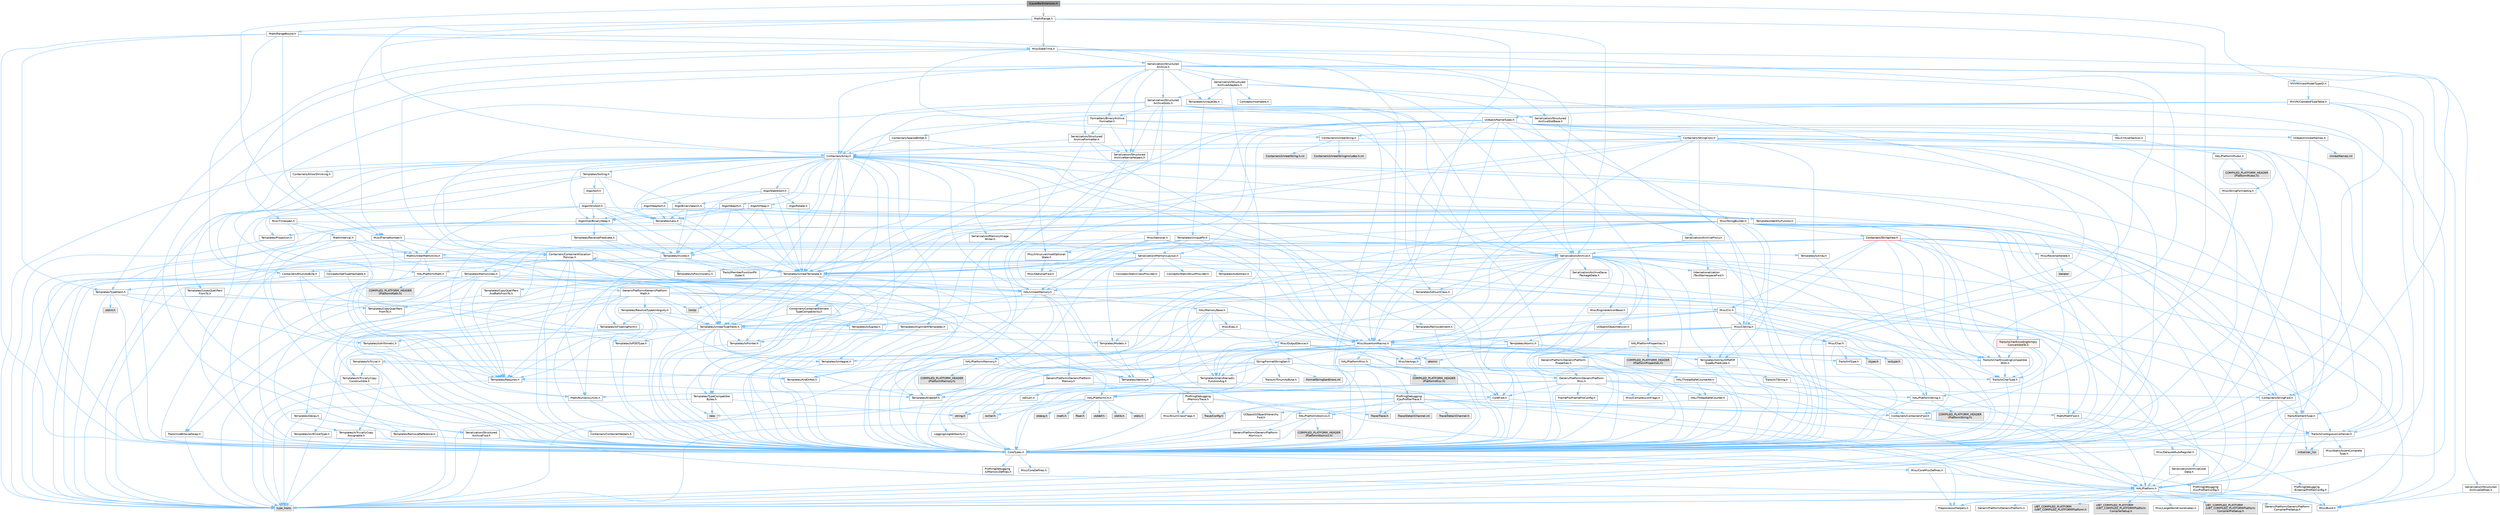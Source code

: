 digraph "ILayerBarExtension.h"
{
 // INTERACTIVE_SVG=YES
 // LATEX_PDF_SIZE
  bgcolor="transparent";
  edge [fontname=Helvetica,fontsize=10,labelfontname=Helvetica,labelfontsize=10];
  node [fontname=Helvetica,fontsize=10,shape=box,height=0.2,width=0.4];
  Node1 [id="Node000001",label="ILayerBarExtension.h",height=0.2,width=0.4,color="gray40", fillcolor="grey60", style="filled", fontcolor="black",tooltip=" "];
  Node1 -> Node2 [id="edge1_Node000001_Node000002",color="steelblue1",style="solid",tooltip=" "];
  Node2 [id="Node000002",label="Math/Range.h",height=0.2,width=0.4,color="grey40", fillcolor="white", style="filled",URL="$d9/db6/Range_8h.html",tooltip=" "];
  Node2 -> Node3 [id="edge2_Node000002_Node000003",color="steelblue1",style="solid",tooltip=" "];
  Node3 [id="Node000003",label="CoreTypes.h",height=0.2,width=0.4,color="grey40", fillcolor="white", style="filled",URL="$dc/dec/CoreTypes_8h.html",tooltip=" "];
  Node3 -> Node4 [id="edge3_Node000003_Node000004",color="steelblue1",style="solid",tooltip=" "];
  Node4 [id="Node000004",label="HAL/Platform.h",height=0.2,width=0.4,color="grey40", fillcolor="white", style="filled",URL="$d9/dd0/Platform_8h.html",tooltip=" "];
  Node4 -> Node5 [id="edge4_Node000004_Node000005",color="steelblue1",style="solid",tooltip=" "];
  Node5 [id="Node000005",label="Misc/Build.h",height=0.2,width=0.4,color="grey40", fillcolor="white", style="filled",URL="$d3/dbb/Build_8h.html",tooltip=" "];
  Node4 -> Node6 [id="edge5_Node000004_Node000006",color="steelblue1",style="solid",tooltip=" "];
  Node6 [id="Node000006",label="Misc/LargeWorldCoordinates.h",height=0.2,width=0.4,color="grey40", fillcolor="white", style="filled",URL="$d2/dcb/LargeWorldCoordinates_8h.html",tooltip=" "];
  Node4 -> Node7 [id="edge6_Node000004_Node000007",color="steelblue1",style="solid",tooltip=" "];
  Node7 [id="Node000007",label="type_traits",height=0.2,width=0.4,color="grey60", fillcolor="#E0E0E0", style="filled",tooltip=" "];
  Node4 -> Node8 [id="edge7_Node000004_Node000008",color="steelblue1",style="solid",tooltip=" "];
  Node8 [id="Node000008",label="PreprocessorHelpers.h",height=0.2,width=0.4,color="grey40", fillcolor="white", style="filled",URL="$db/ddb/PreprocessorHelpers_8h.html",tooltip=" "];
  Node4 -> Node9 [id="edge8_Node000004_Node000009",color="steelblue1",style="solid",tooltip=" "];
  Node9 [id="Node000009",label="UBT_COMPILED_PLATFORM\l/UBT_COMPILED_PLATFORMPlatform\lCompilerPreSetup.h",height=0.2,width=0.4,color="grey60", fillcolor="#E0E0E0", style="filled",tooltip=" "];
  Node4 -> Node10 [id="edge9_Node000004_Node000010",color="steelblue1",style="solid",tooltip=" "];
  Node10 [id="Node000010",label="GenericPlatform/GenericPlatform\lCompilerPreSetup.h",height=0.2,width=0.4,color="grey40", fillcolor="white", style="filled",URL="$d9/dc8/GenericPlatformCompilerPreSetup_8h.html",tooltip=" "];
  Node4 -> Node11 [id="edge10_Node000004_Node000011",color="steelblue1",style="solid",tooltip=" "];
  Node11 [id="Node000011",label="GenericPlatform/GenericPlatform.h",height=0.2,width=0.4,color="grey40", fillcolor="white", style="filled",URL="$d6/d84/GenericPlatform_8h.html",tooltip=" "];
  Node4 -> Node12 [id="edge11_Node000004_Node000012",color="steelblue1",style="solid",tooltip=" "];
  Node12 [id="Node000012",label="UBT_COMPILED_PLATFORM\l/UBT_COMPILED_PLATFORMPlatform.h",height=0.2,width=0.4,color="grey60", fillcolor="#E0E0E0", style="filled",tooltip=" "];
  Node4 -> Node13 [id="edge12_Node000004_Node000013",color="steelblue1",style="solid",tooltip=" "];
  Node13 [id="Node000013",label="UBT_COMPILED_PLATFORM\l/UBT_COMPILED_PLATFORMPlatform\lCompilerSetup.h",height=0.2,width=0.4,color="grey60", fillcolor="#E0E0E0", style="filled",tooltip=" "];
  Node3 -> Node14 [id="edge13_Node000003_Node000014",color="steelblue1",style="solid",tooltip=" "];
  Node14 [id="Node000014",label="ProfilingDebugging\l/UMemoryDefines.h",height=0.2,width=0.4,color="grey40", fillcolor="white", style="filled",URL="$d2/da2/UMemoryDefines_8h.html",tooltip=" "];
  Node3 -> Node15 [id="edge14_Node000003_Node000015",color="steelblue1",style="solid",tooltip=" "];
  Node15 [id="Node000015",label="Misc/CoreMiscDefines.h",height=0.2,width=0.4,color="grey40", fillcolor="white", style="filled",URL="$da/d38/CoreMiscDefines_8h.html",tooltip=" "];
  Node15 -> Node4 [id="edge15_Node000015_Node000004",color="steelblue1",style="solid",tooltip=" "];
  Node15 -> Node8 [id="edge16_Node000015_Node000008",color="steelblue1",style="solid",tooltip=" "];
  Node3 -> Node16 [id="edge17_Node000003_Node000016",color="steelblue1",style="solid",tooltip=" "];
  Node16 [id="Node000016",label="Misc/CoreDefines.h",height=0.2,width=0.4,color="grey40", fillcolor="white", style="filled",URL="$d3/dd2/CoreDefines_8h.html",tooltip=" "];
  Node2 -> Node17 [id="edge18_Node000002_Node000017",color="steelblue1",style="solid",tooltip=" "];
  Node17 [id="Node000017",label="Containers/Array.h",height=0.2,width=0.4,color="grey40", fillcolor="white", style="filled",URL="$df/dd0/Array_8h.html",tooltip=" "];
  Node17 -> Node3 [id="edge19_Node000017_Node000003",color="steelblue1",style="solid",tooltip=" "];
  Node17 -> Node18 [id="edge20_Node000017_Node000018",color="steelblue1",style="solid",tooltip=" "];
  Node18 [id="Node000018",label="Misc/AssertionMacros.h",height=0.2,width=0.4,color="grey40", fillcolor="white", style="filled",URL="$d0/dfa/AssertionMacros_8h.html",tooltip=" "];
  Node18 -> Node3 [id="edge21_Node000018_Node000003",color="steelblue1",style="solid",tooltip=" "];
  Node18 -> Node4 [id="edge22_Node000018_Node000004",color="steelblue1",style="solid",tooltip=" "];
  Node18 -> Node19 [id="edge23_Node000018_Node000019",color="steelblue1",style="solid",tooltip=" "];
  Node19 [id="Node000019",label="HAL/PlatformMisc.h",height=0.2,width=0.4,color="grey40", fillcolor="white", style="filled",URL="$d0/df5/PlatformMisc_8h.html",tooltip=" "];
  Node19 -> Node3 [id="edge24_Node000019_Node000003",color="steelblue1",style="solid",tooltip=" "];
  Node19 -> Node20 [id="edge25_Node000019_Node000020",color="steelblue1",style="solid",tooltip=" "];
  Node20 [id="Node000020",label="GenericPlatform/GenericPlatform\lMisc.h",height=0.2,width=0.4,color="grey40", fillcolor="white", style="filled",URL="$db/d9a/GenericPlatformMisc_8h.html",tooltip=" "];
  Node20 -> Node21 [id="edge26_Node000020_Node000021",color="steelblue1",style="solid",tooltip=" "];
  Node21 [id="Node000021",label="Containers/StringFwd.h",height=0.2,width=0.4,color="grey40", fillcolor="white", style="filled",URL="$df/d37/StringFwd_8h.html",tooltip=" "];
  Node21 -> Node3 [id="edge27_Node000021_Node000003",color="steelblue1",style="solid",tooltip=" "];
  Node21 -> Node22 [id="edge28_Node000021_Node000022",color="steelblue1",style="solid",tooltip=" "];
  Node22 [id="Node000022",label="Traits/ElementType.h",height=0.2,width=0.4,color="grey40", fillcolor="white", style="filled",URL="$d5/d4f/ElementType_8h.html",tooltip=" "];
  Node22 -> Node4 [id="edge29_Node000022_Node000004",color="steelblue1",style="solid",tooltip=" "];
  Node22 -> Node23 [id="edge30_Node000022_Node000023",color="steelblue1",style="solid",tooltip=" "];
  Node23 [id="Node000023",label="initializer_list",height=0.2,width=0.4,color="grey60", fillcolor="#E0E0E0", style="filled",tooltip=" "];
  Node22 -> Node7 [id="edge31_Node000022_Node000007",color="steelblue1",style="solid",tooltip=" "];
  Node21 -> Node24 [id="edge32_Node000021_Node000024",color="steelblue1",style="solid",tooltip=" "];
  Node24 [id="Node000024",label="Traits/IsContiguousContainer.h",height=0.2,width=0.4,color="grey40", fillcolor="white", style="filled",URL="$d5/d3c/IsContiguousContainer_8h.html",tooltip=" "];
  Node24 -> Node3 [id="edge33_Node000024_Node000003",color="steelblue1",style="solid",tooltip=" "];
  Node24 -> Node25 [id="edge34_Node000024_Node000025",color="steelblue1",style="solid",tooltip=" "];
  Node25 [id="Node000025",label="Misc/StaticAssertComplete\lType.h",height=0.2,width=0.4,color="grey40", fillcolor="white", style="filled",URL="$d5/d4e/StaticAssertCompleteType_8h.html",tooltip=" "];
  Node24 -> Node23 [id="edge35_Node000024_Node000023",color="steelblue1",style="solid",tooltip=" "];
  Node20 -> Node26 [id="edge36_Node000020_Node000026",color="steelblue1",style="solid",tooltip=" "];
  Node26 [id="Node000026",label="CoreFwd.h",height=0.2,width=0.4,color="grey40", fillcolor="white", style="filled",URL="$d1/d1e/CoreFwd_8h.html",tooltip=" "];
  Node26 -> Node3 [id="edge37_Node000026_Node000003",color="steelblue1",style="solid",tooltip=" "];
  Node26 -> Node27 [id="edge38_Node000026_Node000027",color="steelblue1",style="solid",tooltip=" "];
  Node27 [id="Node000027",label="Containers/ContainersFwd.h",height=0.2,width=0.4,color="grey40", fillcolor="white", style="filled",URL="$d4/d0a/ContainersFwd_8h.html",tooltip=" "];
  Node27 -> Node4 [id="edge39_Node000027_Node000004",color="steelblue1",style="solid",tooltip=" "];
  Node27 -> Node3 [id="edge40_Node000027_Node000003",color="steelblue1",style="solid",tooltip=" "];
  Node27 -> Node24 [id="edge41_Node000027_Node000024",color="steelblue1",style="solid",tooltip=" "];
  Node26 -> Node28 [id="edge42_Node000026_Node000028",color="steelblue1",style="solid",tooltip=" "];
  Node28 [id="Node000028",label="Math/MathFwd.h",height=0.2,width=0.4,color="grey40", fillcolor="white", style="filled",URL="$d2/d10/MathFwd_8h.html",tooltip=" "];
  Node28 -> Node4 [id="edge43_Node000028_Node000004",color="steelblue1",style="solid",tooltip=" "];
  Node26 -> Node29 [id="edge44_Node000026_Node000029",color="steelblue1",style="solid",tooltip=" "];
  Node29 [id="Node000029",label="UObject/UObjectHierarchy\lFwd.h",height=0.2,width=0.4,color="grey40", fillcolor="white", style="filled",URL="$d3/d13/UObjectHierarchyFwd_8h.html",tooltip=" "];
  Node20 -> Node3 [id="edge45_Node000020_Node000003",color="steelblue1",style="solid",tooltip=" "];
  Node20 -> Node30 [id="edge46_Node000020_Node000030",color="steelblue1",style="solid",tooltip=" "];
  Node30 [id="Node000030",label="FramePro/FrameProConfig.h",height=0.2,width=0.4,color="grey40", fillcolor="white", style="filled",URL="$d7/d90/FrameProConfig_8h.html",tooltip=" "];
  Node20 -> Node31 [id="edge47_Node000020_Node000031",color="steelblue1",style="solid",tooltip=" "];
  Node31 [id="Node000031",label="HAL/PlatformCrt.h",height=0.2,width=0.4,color="grey40", fillcolor="white", style="filled",URL="$d8/d75/PlatformCrt_8h.html",tooltip=" "];
  Node31 -> Node32 [id="edge48_Node000031_Node000032",color="steelblue1",style="solid",tooltip=" "];
  Node32 [id="Node000032",label="new",height=0.2,width=0.4,color="grey60", fillcolor="#E0E0E0", style="filled",tooltip=" "];
  Node31 -> Node33 [id="edge49_Node000031_Node000033",color="steelblue1",style="solid",tooltip=" "];
  Node33 [id="Node000033",label="wchar.h",height=0.2,width=0.4,color="grey60", fillcolor="#E0E0E0", style="filled",tooltip=" "];
  Node31 -> Node34 [id="edge50_Node000031_Node000034",color="steelblue1",style="solid",tooltip=" "];
  Node34 [id="Node000034",label="stddef.h",height=0.2,width=0.4,color="grey60", fillcolor="#E0E0E0", style="filled",tooltip=" "];
  Node31 -> Node35 [id="edge51_Node000031_Node000035",color="steelblue1",style="solid",tooltip=" "];
  Node35 [id="Node000035",label="stdlib.h",height=0.2,width=0.4,color="grey60", fillcolor="#E0E0E0", style="filled",tooltip=" "];
  Node31 -> Node36 [id="edge52_Node000031_Node000036",color="steelblue1",style="solid",tooltip=" "];
  Node36 [id="Node000036",label="stdio.h",height=0.2,width=0.4,color="grey60", fillcolor="#E0E0E0", style="filled",tooltip=" "];
  Node31 -> Node37 [id="edge53_Node000031_Node000037",color="steelblue1",style="solid",tooltip=" "];
  Node37 [id="Node000037",label="stdarg.h",height=0.2,width=0.4,color="grey60", fillcolor="#E0E0E0", style="filled",tooltip=" "];
  Node31 -> Node38 [id="edge54_Node000031_Node000038",color="steelblue1",style="solid",tooltip=" "];
  Node38 [id="Node000038",label="math.h",height=0.2,width=0.4,color="grey60", fillcolor="#E0E0E0", style="filled",tooltip=" "];
  Node31 -> Node39 [id="edge55_Node000031_Node000039",color="steelblue1",style="solid",tooltip=" "];
  Node39 [id="Node000039",label="float.h",height=0.2,width=0.4,color="grey60", fillcolor="#E0E0E0", style="filled",tooltip=" "];
  Node31 -> Node40 [id="edge56_Node000031_Node000040",color="steelblue1",style="solid",tooltip=" "];
  Node40 [id="Node000040",label="string.h",height=0.2,width=0.4,color="grey60", fillcolor="#E0E0E0", style="filled",tooltip=" "];
  Node20 -> Node41 [id="edge57_Node000020_Node000041",color="steelblue1",style="solid",tooltip=" "];
  Node41 [id="Node000041",label="Math/NumericLimits.h",height=0.2,width=0.4,color="grey40", fillcolor="white", style="filled",URL="$df/d1b/NumericLimits_8h.html",tooltip=" "];
  Node41 -> Node3 [id="edge58_Node000041_Node000003",color="steelblue1",style="solid",tooltip=" "];
  Node20 -> Node42 [id="edge59_Node000020_Node000042",color="steelblue1",style="solid",tooltip=" "];
  Node42 [id="Node000042",label="Misc/CompressionFlags.h",height=0.2,width=0.4,color="grey40", fillcolor="white", style="filled",URL="$d9/d76/CompressionFlags_8h.html",tooltip=" "];
  Node20 -> Node43 [id="edge60_Node000020_Node000043",color="steelblue1",style="solid",tooltip=" "];
  Node43 [id="Node000043",label="Misc/EnumClassFlags.h",height=0.2,width=0.4,color="grey40", fillcolor="white", style="filled",URL="$d8/de7/EnumClassFlags_8h.html",tooltip=" "];
  Node20 -> Node44 [id="edge61_Node000020_Node000044",color="steelblue1",style="solid",tooltip=" "];
  Node44 [id="Node000044",label="ProfilingDebugging\l/CsvProfilerConfig.h",height=0.2,width=0.4,color="grey40", fillcolor="white", style="filled",URL="$d3/d88/CsvProfilerConfig_8h.html",tooltip=" "];
  Node44 -> Node5 [id="edge62_Node000044_Node000005",color="steelblue1",style="solid",tooltip=" "];
  Node20 -> Node45 [id="edge63_Node000020_Node000045",color="steelblue1",style="solid",tooltip=" "];
  Node45 [id="Node000045",label="ProfilingDebugging\l/ExternalProfilerConfig.h",height=0.2,width=0.4,color="grey40", fillcolor="white", style="filled",URL="$d3/dbb/ExternalProfilerConfig_8h.html",tooltip=" "];
  Node45 -> Node5 [id="edge64_Node000045_Node000005",color="steelblue1",style="solid",tooltip=" "];
  Node19 -> Node46 [id="edge65_Node000019_Node000046",color="steelblue1",style="solid",tooltip=" "];
  Node46 [id="Node000046",label="COMPILED_PLATFORM_HEADER\l(PlatformMisc.h)",height=0.2,width=0.4,color="grey60", fillcolor="#E0E0E0", style="filled",tooltip=" "];
  Node19 -> Node47 [id="edge66_Node000019_Node000047",color="steelblue1",style="solid",tooltip=" "];
  Node47 [id="Node000047",label="ProfilingDebugging\l/CpuProfilerTrace.h",height=0.2,width=0.4,color="grey40", fillcolor="white", style="filled",URL="$da/dcb/CpuProfilerTrace_8h.html",tooltip=" "];
  Node47 -> Node3 [id="edge67_Node000047_Node000003",color="steelblue1",style="solid",tooltip=" "];
  Node47 -> Node27 [id="edge68_Node000047_Node000027",color="steelblue1",style="solid",tooltip=" "];
  Node47 -> Node48 [id="edge69_Node000047_Node000048",color="steelblue1",style="solid",tooltip=" "];
  Node48 [id="Node000048",label="HAL/PlatformAtomics.h",height=0.2,width=0.4,color="grey40", fillcolor="white", style="filled",URL="$d3/d36/PlatformAtomics_8h.html",tooltip=" "];
  Node48 -> Node3 [id="edge70_Node000048_Node000003",color="steelblue1",style="solid",tooltip=" "];
  Node48 -> Node49 [id="edge71_Node000048_Node000049",color="steelblue1",style="solid",tooltip=" "];
  Node49 [id="Node000049",label="GenericPlatform/GenericPlatform\lAtomics.h",height=0.2,width=0.4,color="grey40", fillcolor="white", style="filled",URL="$da/d72/GenericPlatformAtomics_8h.html",tooltip=" "];
  Node49 -> Node3 [id="edge72_Node000049_Node000003",color="steelblue1",style="solid",tooltip=" "];
  Node48 -> Node50 [id="edge73_Node000048_Node000050",color="steelblue1",style="solid",tooltip=" "];
  Node50 [id="Node000050",label="COMPILED_PLATFORM_HEADER\l(PlatformAtomics.h)",height=0.2,width=0.4,color="grey60", fillcolor="#E0E0E0", style="filled",tooltip=" "];
  Node47 -> Node8 [id="edge74_Node000047_Node000008",color="steelblue1",style="solid",tooltip=" "];
  Node47 -> Node5 [id="edge75_Node000047_Node000005",color="steelblue1",style="solid",tooltip=" "];
  Node47 -> Node51 [id="edge76_Node000047_Node000051",color="steelblue1",style="solid",tooltip=" "];
  Node51 [id="Node000051",label="Trace/Config.h",height=0.2,width=0.4,color="grey60", fillcolor="#E0E0E0", style="filled",tooltip=" "];
  Node47 -> Node52 [id="edge77_Node000047_Node000052",color="steelblue1",style="solid",tooltip=" "];
  Node52 [id="Node000052",label="Trace/Detail/Channel.h",height=0.2,width=0.4,color="grey60", fillcolor="#E0E0E0", style="filled",tooltip=" "];
  Node47 -> Node53 [id="edge78_Node000047_Node000053",color="steelblue1",style="solid",tooltip=" "];
  Node53 [id="Node000053",label="Trace/Detail/Channel.inl",height=0.2,width=0.4,color="grey60", fillcolor="#E0E0E0", style="filled",tooltip=" "];
  Node47 -> Node54 [id="edge79_Node000047_Node000054",color="steelblue1",style="solid",tooltip=" "];
  Node54 [id="Node000054",label="Trace/Trace.h",height=0.2,width=0.4,color="grey60", fillcolor="#E0E0E0", style="filled",tooltip=" "];
  Node18 -> Node8 [id="edge80_Node000018_Node000008",color="steelblue1",style="solid",tooltip=" "];
  Node18 -> Node55 [id="edge81_Node000018_Node000055",color="steelblue1",style="solid",tooltip=" "];
  Node55 [id="Node000055",label="Templates/EnableIf.h",height=0.2,width=0.4,color="grey40", fillcolor="white", style="filled",URL="$d7/d60/EnableIf_8h.html",tooltip=" "];
  Node55 -> Node3 [id="edge82_Node000055_Node000003",color="steelblue1",style="solid",tooltip=" "];
  Node18 -> Node56 [id="edge83_Node000018_Node000056",color="steelblue1",style="solid",tooltip=" "];
  Node56 [id="Node000056",label="Templates/IsArrayOrRefOf\lTypeByPredicate.h",height=0.2,width=0.4,color="grey40", fillcolor="white", style="filled",URL="$d6/da1/IsArrayOrRefOfTypeByPredicate_8h.html",tooltip=" "];
  Node56 -> Node3 [id="edge84_Node000056_Node000003",color="steelblue1",style="solid",tooltip=" "];
  Node18 -> Node57 [id="edge85_Node000018_Node000057",color="steelblue1",style="solid",tooltip=" "];
  Node57 [id="Node000057",label="Templates/IsValidVariadic\lFunctionArg.h",height=0.2,width=0.4,color="grey40", fillcolor="white", style="filled",URL="$d0/dc8/IsValidVariadicFunctionArg_8h.html",tooltip=" "];
  Node57 -> Node3 [id="edge86_Node000057_Node000003",color="steelblue1",style="solid",tooltip=" "];
  Node57 -> Node58 [id="edge87_Node000057_Node000058",color="steelblue1",style="solid",tooltip=" "];
  Node58 [id="Node000058",label="IsEnum.h",height=0.2,width=0.4,color="grey40", fillcolor="white", style="filled",URL="$d4/de5/IsEnum_8h.html",tooltip=" "];
  Node57 -> Node7 [id="edge88_Node000057_Node000007",color="steelblue1",style="solid",tooltip=" "];
  Node18 -> Node59 [id="edge89_Node000018_Node000059",color="steelblue1",style="solid",tooltip=" "];
  Node59 [id="Node000059",label="Traits/IsCharEncodingCompatible\lWith.h",height=0.2,width=0.4,color="grey40", fillcolor="white", style="filled",URL="$df/dd1/IsCharEncodingCompatibleWith_8h.html",tooltip=" "];
  Node59 -> Node7 [id="edge90_Node000059_Node000007",color="steelblue1",style="solid",tooltip=" "];
  Node59 -> Node60 [id="edge91_Node000059_Node000060",color="steelblue1",style="solid",tooltip=" "];
  Node60 [id="Node000060",label="Traits/IsCharType.h",height=0.2,width=0.4,color="grey40", fillcolor="white", style="filled",URL="$db/d51/IsCharType_8h.html",tooltip=" "];
  Node60 -> Node3 [id="edge92_Node000060_Node000003",color="steelblue1",style="solid",tooltip=" "];
  Node18 -> Node61 [id="edge93_Node000018_Node000061",color="steelblue1",style="solid",tooltip=" "];
  Node61 [id="Node000061",label="Misc/VarArgs.h",height=0.2,width=0.4,color="grey40", fillcolor="white", style="filled",URL="$d5/d6f/VarArgs_8h.html",tooltip=" "];
  Node61 -> Node3 [id="edge94_Node000061_Node000003",color="steelblue1",style="solid",tooltip=" "];
  Node18 -> Node62 [id="edge95_Node000018_Node000062",color="steelblue1",style="solid",tooltip=" "];
  Node62 [id="Node000062",label="String/FormatStringSan.h",height=0.2,width=0.4,color="grey40", fillcolor="white", style="filled",URL="$d3/d8b/FormatStringSan_8h.html",tooltip=" "];
  Node62 -> Node7 [id="edge96_Node000062_Node000007",color="steelblue1",style="solid",tooltip=" "];
  Node62 -> Node3 [id="edge97_Node000062_Node000003",color="steelblue1",style="solid",tooltip=" "];
  Node62 -> Node63 [id="edge98_Node000062_Node000063",color="steelblue1",style="solid",tooltip=" "];
  Node63 [id="Node000063",label="Templates/Requires.h",height=0.2,width=0.4,color="grey40", fillcolor="white", style="filled",URL="$dc/d96/Requires_8h.html",tooltip=" "];
  Node63 -> Node55 [id="edge99_Node000063_Node000055",color="steelblue1",style="solid",tooltip=" "];
  Node63 -> Node7 [id="edge100_Node000063_Node000007",color="steelblue1",style="solid",tooltip=" "];
  Node62 -> Node64 [id="edge101_Node000062_Node000064",color="steelblue1",style="solid",tooltip=" "];
  Node64 [id="Node000064",label="Templates/Identity.h",height=0.2,width=0.4,color="grey40", fillcolor="white", style="filled",URL="$d0/dd5/Identity_8h.html",tooltip=" "];
  Node62 -> Node57 [id="edge102_Node000062_Node000057",color="steelblue1",style="solid",tooltip=" "];
  Node62 -> Node60 [id="edge103_Node000062_Node000060",color="steelblue1",style="solid",tooltip=" "];
  Node62 -> Node65 [id="edge104_Node000062_Node000065",color="steelblue1",style="solid",tooltip=" "];
  Node65 [id="Node000065",label="Traits/IsTEnumAsByte.h",height=0.2,width=0.4,color="grey40", fillcolor="white", style="filled",URL="$d1/de6/IsTEnumAsByte_8h.html",tooltip=" "];
  Node62 -> Node66 [id="edge105_Node000062_Node000066",color="steelblue1",style="solid",tooltip=" "];
  Node66 [id="Node000066",label="Traits/IsTString.h",height=0.2,width=0.4,color="grey40", fillcolor="white", style="filled",URL="$d0/df8/IsTString_8h.html",tooltip=" "];
  Node66 -> Node27 [id="edge106_Node000066_Node000027",color="steelblue1",style="solid",tooltip=" "];
  Node62 -> Node27 [id="edge107_Node000062_Node000027",color="steelblue1",style="solid",tooltip=" "];
  Node62 -> Node67 [id="edge108_Node000062_Node000067",color="steelblue1",style="solid",tooltip=" "];
  Node67 [id="Node000067",label="FormatStringSanErrors.inl",height=0.2,width=0.4,color="grey60", fillcolor="#E0E0E0", style="filled",tooltip=" "];
  Node18 -> Node68 [id="edge109_Node000018_Node000068",color="steelblue1",style="solid",tooltip=" "];
  Node68 [id="Node000068",label="atomic",height=0.2,width=0.4,color="grey60", fillcolor="#E0E0E0", style="filled",tooltip=" "];
  Node17 -> Node69 [id="edge110_Node000017_Node000069",color="steelblue1",style="solid",tooltip=" "];
  Node69 [id="Node000069",label="Misc/IntrusiveUnsetOptional\lState.h",height=0.2,width=0.4,color="grey40", fillcolor="white", style="filled",URL="$d2/d0a/IntrusiveUnsetOptionalState_8h.html",tooltip=" "];
  Node69 -> Node70 [id="edge111_Node000069_Node000070",color="steelblue1",style="solid",tooltip=" "];
  Node70 [id="Node000070",label="Misc/OptionalFwd.h",height=0.2,width=0.4,color="grey40", fillcolor="white", style="filled",URL="$dc/d50/OptionalFwd_8h.html",tooltip=" "];
  Node17 -> Node71 [id="edge112_Node000017_Node000071",color="steelblue1",style="solid",tooltip=" "];
  Node71 [id="Node000071",label="Misc/ReverseIterate.h",height=0.2,width=0.4,color="grey40", fillcolor="white", style="filled",URL="$db/de3/ReverseIterate_8h.html",tooltip=" "];
  Node71 -> Node4 [id="edge113_Node000071_Node000004",color="steelblue1",style="solid",tooltip=" "];
  Node71 -> Node72 [id="edge114_Node000071_Node000072",color="steelblue1",style="solid",tooltip=" "];
  Node72 [id="Node000072",label="iterator",height=0.2,width=0.4,color="grey60", fillcolor="#E0E0E0", style="filled",tooltip=" "];
  Node17 -> Node73 [id="edge115_Node000017_Node000073",color="steelblue1",style="solid",tooltip=" "];
  Node73 [id="Node000073",label="HAL/UnrealMemory.h",height=0.2,width=0.4,color="grey40", fillcolor="white", style="filled",URL="$d9/d96/UnrealMemory_8h.html",tooltip=" "];
  Node73 -> Node3 [id="edge116_Node000073_Node000003",color="steelblue1",style="solid",tooltip=" "];
  Node73 -> Node74 [id="edge117_Node000073_Node000074",color="steelblue1",style="solid",tooltip=" "];
  Node74 [id="Node000074",label="GenericPlatform/GenericPlatform\lMemory.h",height=0.2,width=0.4,color="grey40", fillcolor="white", style="filled",URL="$dd/d22/GenericPlatformMemory_8h.html",tooltip=" "];
  Node74 -> Node26 [id="edge118_Node000074_Node000026",color="steelblue1",style="solid",tooltip=" "];
  Node74 -> Node3 [id="edge119_Node000074_Node000003",color="steelblue1",style="solid",tooltip=" "];
  Node74 -> Node75 [id="edge120_Node000074_Node000075",color="steelblue1",style="solid",tooltip=" "];
  Node75 [id="Node000075",label="HAL/PlatformString.h",height=0.2,width=0.4,color="grey40", fillcolor="white", style="filled",URL="$db/db5/PlatformString_8h.html",tooltip=" "];
  Node75 -> Node3 [id="edge121_Node000075_Node000003",color="steelblue1",style="solid",tooltip=" "];
  Node75 -> Node76 [id="edge122_Node000075_Node000076",color="steelblue1",style="solid",tooltip=" "];
  Node76 [id="Node000076",label="COMPILED_PLATFORM_HEADER\l(PlatformString.h)",height=0.2,width=0.4,color="grey60", fillcolor="#E0E0E0", style="filled",tooltip=" "];
  Node74 -> Node40 [id="edge123_Node000074_Node000040",color="steelblue1",style="solid",tooltip=" "];
  Node74 -> Node33 [id="edge124_Node000074_Node000033",color="steelblue1",style="solid",tooltip=" "];
  Node73 -> Node77 [id="edge125_Node000073_Node000077",color="steelblue1",style="solid",tooltip=" "];
  Node77 [id="Node000077",label="HAL/MemoryBase.h",height=0.2,width=0.4,color="grey40", fillcolor="white", style="filled",URL="$d6/d9f/MemoryBase_8h.html",tooltip=" "];
  Node77 -> Node3 [id="edge126_Node000077_Node000003",color="steelblue1",style="solid",tooltip=" "];
  Node77 -> Node48 [id="edge127_Node000077_Node000048",color="steelblue1",style="solid",tooltip=" "];
  Node77 -> Node31 [id="edge128_Node000077_Node000031",color="steelblue1",style="solid",tooltip=" "];
  Node77 -> Node78 [id="edge129_Node000077_Node000078",color="steelblue1",style="solid",tooltip=" "];
  Node78 [id="Node000078",label="Misc/Exec.h",height=0.2,width=0.4,color="grey40", fillcolor="white", style="filled",URL="$de/ddb/Exec_8h.html",tooltip=" "];
  Node78 -> Node3 [id="edge130_Node000078_Node000003",color="steelblue1",style="solid",tooltip=" "];
  Node78 -> Node18 [id="edge131_Node000078_Node000018",color="steelblue1",style="solid",tooltip=" "];
  Node77 -> Node79 [id="edge132_Node000077_Node000079",color="steelblue1",style="solid",tooltip=" "];
  Node79 [id="Node000079",label="Misc/OutputDevice.h",height=0.2,width=0.4,color="grey40", fillcolor="white", style="filled",URL="$d7/d32/OutputDevice_8h.html",tooltip=" "];
  Node79 -> Node26 [id="edge133_Node000079_Node000026",color="steelblue1",style="solid",tooltip=" "];
  Node79 -> Node3 [id="edge134_Node000079_Node000003",color="steelblue1",style="solid",tooltip=" "];
  Node79 -> Node80 [id="edge135_Node000079_Node000080",color="steelblue1",style="solid",tooltip=" "];
  Node80 [id="Node000080",label="Logging/LogVerbosity.h",height=0.2,width=0.4,color="grey40", fillcolor="white", style="filled",URL="$d2/d8f/LogVerbosity_8h.html",tooltip=" "];
  Node80 -> Node3 [id="edge136_Node000080_Node000003",color="steelblue1",style="solid",tooltip=" "];
  Node79 -> Node61 [id="edge137_Node000079_Node000061",color="steelblue1",style="solid",tooltip=" "];
  Node79 -> Node56 [id="edge138_Node000079_Node000056",color="steelblue1",style="solid",tooltip=" "];
  Node79 -> Node57 [id="edge139_Node000079_Node000057",color="steelblue1",style="solid",tooltip=" "];
  Node79 -> Node59 [id="edge140_Node000079_Node000059",color="steelblue1",style="solid",tooltip=" "];
  Node77 -> Node81 [id="edge141_Node000077_Node000081",color="steelblue1",style="solid",tooltip=" "];
  Node81 [id="Node000081",label="Templates/Atomic.h",height=0.2,width=0.4,color="grey40", fillcolor="white", style="filled",URL="$d3/d91/Atomic_8h.html",tooltip=" "];
  Node81 -> Node82 [id="edge142_Node000081_Node000082",color="steelblue1",style="solid",tooltip=" "];
  Node82 [id="Node000082",label="HAL/ThreadSafeCounter.h",height=0.2,width=0.4,color="grey40", fillcolor="white", style="filled",URL="$dc/dc9/ThreadSafeCounter_8h.html",tooltip=" "];
  Node82 -> Node3 [id="edge143_Node000082_Node000003",color="steelblue1",style="solid",tooltip=" "];
  Node82 -> Node48 [id="edge144_Node000082_Node000048",color="steelblue1",style="solid",tooltip=" "];
  Node81 -> Node83 [id="edge145_Node000081_Node000083",color="steelblue1",style="solid",tooltip=" "];
  Node83 [id="Node000083",label="HAL/ThreadSafeCounter64.h",height=0.2,width=0.4,color="grey40", fillcolor="white", style="filled",URL="$d0/d12/ThreadSafeCounter64_8h.html",tooltip=" "];
  Node83 -> Node3 [id="edge146_Node000083_Node000003",color="steelblue1",style="solid",tooltip=" "];
  Node83 -> Node82 [id="edge147_Node000083_Node000082",color="steelblue1",style="solid",tooltip=" "];
  Node81 -> Node84 [id="edge148_Node000081_Node000084",color="steelblue1",style="solid",tooltip=" "];
  Node84 [id="Node000084",label="Templates/IsIntegral.h",height=0.2,width=0.4,color="grey40", fillcolor="white", style="filled",URL="$da/d64/IsIntegral_8h.html",tooltip=" "];
  Node84 -> Node3 [id="edge149_Node000084_Node000003",color="steelblue1",style="solid",tooltip=" "];
  Node81 -> Node85 [id="edge150_Node000081_Node000085",color="steelblue1",style="solid",tooltip=" "];
  Node85 [id="Node000085",label="Templates/IsTrivial.h",height=0.2,width=0.4,color="grey40", fillcolor="white", style="filled",URL="$da/d4c/IsTrivial_8h.html",tooltip=" "];
  Node85 -> Node86 [id="edge151_Node000085_Node000086",color="steelblue1",style="solid",tooltip=" "];
  Node86 [id="Node000086",label="Templates/AndOrNot.h",height=0.2,width=0.4,color="grey40", fillcolor="white", style="filled",URL="$db/d0a/AndOrNot_8h.html",tooltip=" "];
  Node86 -> Node3 [id="edge152_Node000086_Node000003",color="steelblue1",style="solid",tooltip=" "];
  Node85 -> Node87 [id="edge153_Node000085_Node000087",color="steelblue1",style="solid",tooltip=" "];
  Node87 [id="Node000087",label="Templates/IsTriviallyCopy\lConstructible.h",height=0.2,width=0.4,color="grey40", fillcolor="white", style="filled",URL="$d3/d78/IsTriviallyCopyConstructible_8h.html",tooltip=" "];
  Node87 -> Node3 [id="edge154_Node000087_Node000003",color="steelblue1",style="solid",tooltip=" "];
  Node87 -> Node7 [id="edge155_Node000087_Node000007",color="steelblue1",style="solid",tooltip=" "];
  Node85 -> Node88 [id="edge156_Node000085_Node000088",color="steelblue1",style="solid",tooltip=" "];
  Node88 [id="Node000088",label="Templates/IsTriviallyCopy\lAssignable.h",height=0.2,width=0.4,color="grey40", fillcolor="white", style="filled",URL="$d2/df2/IsTriviallyCopyAssignable_8h.html",tooltip=" "];
  Node88 -> Node3 [id="edge157_Node000088_Node000003",color="steelblue1",style="solid",tooltip=" "];
  Node88 -> Node7 [id="edge158_Node000088_Node000007",color="steelblue1",style="solid",tooltip=" "];
  Node85 -> Node7 [id="edge159_Node000085_Node000007",color="steelblue1",style="solid",tooltip=" "];
  Node81 -> Node89 [id="edge160_Node000081_Node000089",color="steelblue1",style="solid",tooltip=" "];
  Node89 [id="Node000089",label="Traits/IntType.h",height=0.2,width=0.4,color="grey40", fillcolor="white", style="filled",URL="$d7/deb/IntType_8h.html",tooltip=" "];
  Node89 -> Node4 [id="edge161_Node000089_Node000004",color="steelblue1",style="solid",tooltip=" "];
  Node81 -> Node68 [id="edge162_Node000081_Node000068",color="steelblue1",style="solid",tooltip=" "];
  Node73 -> Node90 [id="edge163_Node000073_Node000090",color="steelblue1",style="solid",tooltip=" "];
  Node90 [id="Node000090",label="HAL/PlatformMemory.h",height=0.2,width=0.4,color="grey40", fillcolor="white", style="filled",URL="$de/d68/PlatformMemory_8h.html",tooltip=" "];
  Node90 -> Node3 [id="edge164_Node000090_Node000003",color="steelblue1",style="solid",tooltip=" "];
  Node90 -> Node74 [id="edge165_Node000090_Node000074",color="steelblue1",style="solid",tooltip=" "];
  Node90 -> Node91 [id="edge166_Node000090_Node000091",color="steelblue1",style="solid",tooltip=" "];
  Node91 [id="Node000091",label="COMPILED_PLATFORM_HEADER\l(PlatformMemory.h)",height=0.2,width=0.4,color="grey60", fillcolor="#E0E0E0", style="filled",tooltip=" "];
  Node73 -> Node92 [id="edge167_Node000073_Node000092",color="steelblue1",style="solid",tooltip=" "];
  Node92 [id="Node000092",label="ProfilingDebugging\l/MemoryTrace.h",height=0.2,width=0.4,color="grey40", fillcolor="white", style="filled",URL="$da/dd7/MemoryTrace_8h.html",tooltip=" "];
  Node92 -> Node4 [id="edge168_Node000092_Node000004",color="steelblue1",style="solid",tooltip=" "];
  Node92 -> Node43 [id="edge169_Node000092_Node000043",color="steelblue1",style="solid",tooltip=" "];
  Node92 -> Node51 [id="edge170_Node000092_Node000051",color="steelblue1",style="solid",tooltip=" "];
  Node92 -> Node54 [id="edge171_Node000092_Node000054",color="steelblue1",style="solid",tooltip=" "];
  Node73 -> Node93 [id="edge172_Node000073_Node000093",color="steelblue1",style="solid",tooltip=" "];
  Node93 [id="Node000093",label="Templates/IsPointer.h",height=0.2,width=0.4,color="grey40", fillcolor="white", style="filled",URL="$d7/d05/IsPointer_8h.html",tooltip=" "];
  Node93 -> Node3 [id="edge173_Node000093_Node000003",color="steelblue1",style="solid",tooltip=" "];
  Node17 -> Node94 [id="edge174_Node000017_Node000094",color="steelblue1",style="solid",tooltip=" "];
  Node94 [id="Node000094",label="Templates/UnrealTypeTraits.h",height=0.2,width=0.4,color="grey40", fillcolor="white", style="filled",URL="$d2/d2d/UnrealTypeTraits_8h.html",tooltip=" "];
  Node94 -> Node3 [id="edge175_Node000094_Node000003",color="steelblue1",style="solid",tooltip=" "];
  Node94 -> Node93 [id="edge176_Node000094_Node000093",color="steelblue1",style="solid",tooltip=" "];
  Node94 -> Node18 [id="edge177_Node000094_Node000018",color="steelblue1",style="solid",tooltip=" "];
  Node94 -> Node86 [id="edge178_Node000094_Node000086",color="steelblue1",style="solid",tooltip=" "];
  Node94 -> Node55 [id="edge179_Node000094_Node000055",color="steelblue1",style="solid",tooltip=" "];
  Node94 -> Node95 [id="edge180_Node000094_Node000095",color="steelblue1",style="solid",tooltip=" "];
  Node95 [id="Node000095",label="Templates/IsArithmetic.h",height=0.2,width=0.4,color="grey40", fillcolor="white", style="filled",URL="$d2/d5d/IsArithmetic_8h.html",tooltip=" "];
  Node95 -> Node3 [id="edge181_Node000095_Node000003",color="steelblue1",style="solid",tooltip=" "];
  Node94 -> Node58 [id="edge182_Node000094_Node000058",color="steelblue1",style="solid",tooltip=" "];
  Node94 -> Node96 [id="edge183_Node000094_Node000096",color="steelblue1",style="solid",tooltip=" "];
  Node96 [id="Node000096",label="Templates/Models.h",height=0.2,width=0.4,color="grey40", fillcolor="white", style="filled",URL="$d3/d0c/Models_8h.html",tooltip=" "];
  Node96 -> Node64 [id="edge184_Node000096_Node000064",color="steelblue1",style="solid",tooltip=" "];
  Node94 -> Node97 [id="edge185_Node000094_Node000097",color="steelblue1",style="solid",tooltip=" "];
  Node97 [id="Node000097",label="Templates/IsPODType.h",height=0.2,width=0.4,color="grey40", fillcolor="white", style="filled",URL="$d7/db1/IsPODType_8h.html",tooltip=" "];
  Node97 -> Node3 [id="edge186_Node000097_Node000003",color="steelblue1",style="solid",tooltip=" "];
  Node94 -> Node98 [id="edge187_Node000094_Node000098",color="steelblue1",style="solid",tooltip=" "];
  Node98 [id="Node000098",label="Templates/IsUECoreType.h",height=0.2,width=0.4,color="grey40", fillcolor="white", style="filled",URL="$d1/db8/IsUECoreType_8h.html",tooltip=" "];
  Node98 -> Node3 [id="edge188_Node000098_Node000003",color="steelblue1",style="solid",tooltip=" "];
  Node98 -> Node7 [id="edge189_Node000098_Node000007",color="steelblue1",style="solid",tooltip=" "];
  Node94 -> Node87 [id="edge190_Node000094_Node000087",color="steelblue1",style="solid",tooltip=" "];
  Node17 -> Node99 [id="edge191_Node000017_Node000099",color="steelblue1",style="solid",tooltip=" "];
  Node99 [id="Node000099",label="Templates/UnrealTemplate.h",height=0.2,width=0.4,color="grey40", fillcolor="white", style="filled",URL="$d4/d24/UnrealTemplate_8h.html",tooltip=" "];
  Node99 -> Node3 [id="edge192_Node000099_Node000003",color="steelblue1",style="solid",tooltip=" "];
  Node99 -> Node93 [id="edge193_Node000099_Node000093",color="steelblue1",style="solid",tooltip=" "];
  Node99 -> Node73 [id="edge194_Node000099_Node000073",color="steelblue1",style="solid",tooltip=" "];
  Node99 -> Node100 [id="edge195_Node000099_Node000100",color="steelblue1",style="solid",tooltip=" "];
  Node100 [id="Node000100",label="Templates/CopyQualifiers\lAndRefsFromTo.h",height=0.2,width=0.4,color="grey40", fillcolor="white", style="filled",URL="$d3/db3/CopyQualifiersAndRefsFromTo_8h.html",tooltip=" "];
  Node100 -> Node101 [id="edge196_Node000100_Node000101",color="steelblue1",style="solid",tooltip=" "];
  Node101 [id="Node000101",label="Templates/CopyQualifiers\lFromTo.h",height=0.2,width=0.4,color="grey40", fillcolor="white", style="filled",URL="$d5/db4/CopyQualifiersFromTo_8h.html",tooltip=" "];
  Node99 -> Node94 [id="edge197_Node000099_Node000094",color="steelblue1",style="solid",tooltip=" "];
  Node99 -> Node102 [id="edge198_Node000099_Node000102",color="steelblue1",style="solid",tooltip=" "];
  Node102 [id="Node000102",label="Templates/RemoveReference.h",height=0.2,width=0.4,color="grey40", fillcolor="white", style="filled",URL="$da/dbe/RemoveReference_8h.html",tooltip=" "];
  Node102 -> Node3 [id="edge199_Node000102_Node000003",color="steelblue1",style="solid",tooltip=" "];
  Node99 -> Node63 [id="edge200_Node000099_Node000063",color="steelblue1",style="solid",tooltip=" "];
  Node99 -> Node103 [id="edge201_Node000099_Node000103",color="steelblue1",style="solid",tooltip=" "];
  Node103 [id="Node000103",label="Templates/TypeCompatible\lBytes.h",height=0.2,width=0.4,color="grey40", fillcolor="white", style="filled",URL="$df/d0a/TypeCompatibleBytes_8h.html",tooltip=" "];
  Node103 -> Node3 [id="edge202_Node000103_Node000003",color="steelblue1",style="solid",tooltip=" "];
  Node103 -> Node40 [id="edge203_Node000103_Node000040",color="steelblue1",style="solid",tooltip=" "];
  Node103 -> Node32 [id="edge204_Node000103_Node000032",color="steelblue1",style="solid",tooltip=" "];
  Node103 -> Node7 [id="edge205_Node000103_Node000007",color="steelblue1",style="solid",tooltip=" "];
  Node99 -> Node64 [id="edge206_Node000099_Node000064",color="steelblue1",style="solid",tooltip=" "];
  Node99 -> Node24 [id="edge207_Node000099_Node000024",color="steelblue1",style="solid",tooltip=" "];
  Node99 -> Node104 [id="edge208_Node000099_Node000104",color="steelblue1",style="solid",tooltip=" "];
  Node104 [id="Node000104",label="Traits/UseBitwiseSwap.h",height=0.2,width=0.4,color="grey40", fillcolor="white", style="filled",URL="$db/df3/UseBitwiseSwap_8h.html",tooltip=" "];
  Node104 -> Node3 [id="edge209_Node000104_Node000003",color="steelblue1",style="solid",tooltip=" "];
  Node104 -> Node7 [id="edge210_Node000104_Node000007",color="steelblue1",style="solid",tooltip=" "];
  Node99 -> Node7 [id="edge211_Node000099_Node000007",color="steelblue1",style="solid",tooltip=" "];
  Node17 -> Node105 [id="edge212_Node000017_Node000105",color="steelblue1",style="solid",tooltip=" "];
  Node105 [id="Node000105",label="Containers/AllowShrinking.h",height=0.2,width=0.4,color="grey40", fillcolor="white", style="filled",URL="$d7/d1a/AllowShrinking_8h.html",tooltip=" "];
  Node105 -> Node3 [id="edge213_Node000105_Node000003",color="steelblue1",style="solid",tooltip=" "];
  Node17 -> Node106 [id="edge214_Node000017_Node000106",color="steelblue1",style="solid",tooltip=" "];
  Node106 [id="Node000106",label="Containers/ContainerAllocation\lPolicies.h",height=0.2,width=0.4,color="grey40", fillcolor="white", style="filled",URL="$d7/dff/ContainerAllocationPolicies_8h.html",tooltip=" "];
  Node106 -> Node3 [id="edge215_Node000106_Node000003",color="steelblue1",style="solid",tooltip=" "];
  Node106 -> Node107 [id="edge216_Node000106_Node000107",color="steelblue1",style="solid",tooltip=" "];
  Node107 [id="Node000107",label="Containers/ContainerHelpers.h",height=0.2,width=0.4,color="grey40", fillcolor="white", style="filled",URL="$d7/d33/ContainerHelpers_8h.html",tooltip=" "];
  Node107 -> Node3 [id="edge217_Node000107_Node000003",color="steelblue1",style="solid",tooltip=" "];
  Node106 -> Node106 [id="edge218_Node000106_Node000106",color="steelblue1",style="solid",tooltip=" "];
  Node106 -> Node108 [id="edge219_Node000106_Node000108",color="steelblue1",style="solid",tooltip=" "];
  Node108 [id="Node000108",label="HAL/PlatformMath.h",height=0.2,width=0.4,color="grey40", fillcolor="white", style="filled",URL="$dc/d53/PlatformMath_8h.html",tooltip=" "];
  Node108 -> Node3 [id="edge220_Node000108_Node000003",color="steelblue1",style="solid",tooltip=" "];
  Node108 -> Node109 [id="edge221_Node000108_Node000109",color="steelblue1",style="solid",tooltip=" "];
  Node109 [id="Node000109",label="GenericPlatform/GenericPlatform\lMath.h",height=0.2,width=0.4,color="grey40", fillcolor="white", style="filled",URL="$d5/d79/GenericPlatformMath_8h.html",tooltip=" "];
  Node109 -> Node3 [id="edge222_Node000109_Node000003",color="steelblue1",style="solid",tooltip=" "];
  Node109 -> Node27 [id="edge223_Node000109_Node000027",color="steelblue1",style="solid",tooltip=" "];
  Node109 -> Node31 [id="edge224_Node000109_Node000031",color="steelblue1",style="solid",tooltip=" "];
  Node109 -> Node86 [id="edge225_Node000109_Node000086",color="steelblue1",style="solid",tooltip=" "];
  Node109 -> Node110 [id="edge226_Node000109_Node000110",color="steelblue1",style="solid",tooltip=" "];
  Node110 [id="Node000110",label="Templates/Decay.h",height=0.2,width=0.4,color="grey40", fillcolor="white", style="filled",URL="$dd/d0f/Decay_8h.html",tooltip=" "];
  Node110 -> Node3 [id="edge227_Node000110_Node000003",color="steelblue1",style="solid",tooltip=" "];
  Node110 -> Node102 [id="edge228_Node000110_Node000102",color="steelblue1",style="solid",tooltip=" "];
  Node110 -> Node7 [id="edge229_Node000110_Node000007",color="steelblue1",style="solid",tooltip=" "];
  Node109 -> Node111 [id="edge230_Node000109_Node000111",color="steelblue1",style="solid",tooltip=" "];
  Node111 [id="Node000111",label="Templates/IsFloatingPoint.h",height=0.2,width=0.4,color="grey40", fillcolor="white", style="filled",URL="$d3/d11/IsFloatingPoint_8h.html",tooltip=" "];
  Node111 -> Node3 [id="edge231_Node000111_Node000003",color="steelblue1",style="solid",tooltip=" "];
  Node109 -> Node94 [id="edge232_Node000109_Node000094",color="steelblue1",style="solid",tooltip=" "];
  Node109 -> Node63 [id="edge233_Node000109_Node000063",color="steelblue1",style="solid",tooltip=" "];
  Node109 -> Node112 [id="edge234_Node000109_Node000112",color="steelblue1",style="solid",tooltip=" "];
  Node112 [id="Node000112",label="Templates/ResolveTypeAmbiguity.h",height=0.2,width=0.4,color="grey40", fillcolor="white", style="filled",URL="$df/d1f/ResolveTypeAmbiguity_8h.html",tooltip=" "];
  Node112 -> Node3 [id="edge235_Node000112_Node000003",color="steelblue1",style="solid",tooltip=" "];
  Node112 -> Node111 [id="edge236_Node000112_Node000111",color="steelblue1",style="solid",tooltip=" "];
  Node112 -> Node94 [id="edge237_Node000112_Node000094",color="steelblue1",style="solid",tooltip=" "];
  Node112 -> Node113 [id="edge238_Node000112_Node000113",color="steelblue1",style="solid",tooltip=" "];
  Node113 [id="Node000113",label="Templates/IsSigned.h",height=0.2,width=0.4,color="grey40", fillcolor="white", style="filled",URL="$d8/dd8/IsSigned_8h.html",tooltip=" "];
  Node113 -> Node3 [id="edge239_Node000113_Node000003",color="steelblue1",style="solid",tooltip=" "];
  Node112 -> Node84 [id="edge240_Node000112_Node000084",color="steelblue1",style="solid",tooltip=" "];
  Node112 -> Node63 [id="edge241_Node000112_Node000063",color="steelblue1",style="solid",tooltip=" "];
  Node109 -> Node103 [id="edge242_Node000109_Node000103",color="steelblue1",style="solid",tooltip=" "];
  Node109 -> Node114 [id="edge243_Node000109_Node000114",color="steelblue1",style="solid",tooltip=" "];
  Node114 [id="Node000114",label="limits",height=0.2,width=0.4,color="grey60", fillcolor="#E0E0E0", style="filled",tooltip=" "];
  Node109 -> Node7 [id="edge244_Node000109_Node000007",color="steelblue1",style="solid",tooltip=" "];
  Node108 -> Node115 [id="edge245_Node000108_Node000115",color="steelblue1",style="solid",tooltip=" "];
  Node115 [id="Node000115",label="COMPILED_PLATFORM_HEADER\l(PlatformMath.h)",height=0.2,width=0.4,color="grey60", fillcolor="#E0E0E0", style="filled",tooltip=" "];
  Node106 -> Node73 [id="edge246_Node000106_Node000073",color="steelblue1",style="solid",tooltip=" "];
  Node106 -> Node41 [id="edge247_Node000106_Node000041",color="steelblue1",style="solid",tooltip=" "];
  Node106 -> Node18 [id="edge248_Node000106_Node000018",color="steelblue1",style="solid",tooltip=" "];
  Node106 -> Node116 [id="edge249_Node000106_Node000116",color="steelblue1",style="solid",tooltip=" "];
  Node116 [id="Node000116",label="Templates/IsPolymorphic.h",height=0.2,width=0.4,color="grey40", fillcolor="white", style="filled",URL="$dc/d20/IsPolymorphic_8h.html",tooltip=" "];
  Node106 -> Node117 [id="edge250_Node000106_Node000117",color="steelblue1",style="solid",tooltip=" "];
  Node117 [id="Node000117",label="Templates/MemoryOps.h",height=0.2,width=0.4,color="grey40", fillcolor="white", style="filled",URL="$db/dea/MemoryOps_8h.html",tooltip=" "];
  Node117 -> Node3 [id="edge251_Node000117_Node000003",color="steelblue1",style="solid",tooltip=" "];
  Node117 -> Node73 [id="edge252_Node000117_Node000073",color="steelblue1",style="solid",tooltip=" "];
  Node117 -> Node88 [id="edge253_Node000117_Node000088",color="steelblue1",style="solid",tooltip=" "];
  Node117 -> Node87 [id="edge254_Node000117_Node000087",color="steelblue1",style="solid",tooltip=" "];
  Node117 -> Node63 [id="edge255_Node000117_Node000063",color="steelblue1",style="solid",tooltip=" "];
  Node117 -> Node94 [id="edge256_Node000117_Node000094",color="steelblue1",style="solid",tooltip=" "];
  Node117 -> Node104 [id="edge257_Node000117_Node000104",color="steelblue1",style="solid",tooltip=" "];
  Node117 -> Node32 [id="edge258_Node000117_Node000032",color="steelblue1",style="solid",tooltip=" "];
  Node117 -> Node7 [id="edge259_Node000117_Node000007",color="steelblue1",style="solid",tooltip=" "];
  Node106 -> Node103 [id="edge260_Node000106_Node000103",color="steelblue1",style="solid",tooltip=" "];
  Node106 -> Node7 [id="edge261_Node000106_Node000007",color="steelblue1",style="solid",tooltip=" "];
  Node17 -> Node118 [id="edge262_Node000017_Node000118",color="steelblue1",style="solid",tooltip=" "];
  Node118 [id="Node000118",label="Containers/ContainerElement\lTypeCompatibility.h",height=0.2,width=0.4,color="grey40", fillcolor="white", style="filled",URL="$df/ddf/ContainerElementTypeCompatibility_8h.html",tooltip=" "];
  Node118 -> Node3 [id="edge263_Node000118_Node000003",color="steelblue1",style="solid",tooltip=" "];
  Node118 -> Node94 [id="edge264_Node000118_Node000094",color="steelblue1",style="solid",tooltip=" "];
  Node17 -> Node119 [id="edge265_Node000017_Node000119",color="steelblue1",style="solid",tooltip=" "];
  Node119 [id="Node000119",label="Serialization/Archive.h",height=0.2,width=0.4,color="grey40", fillcolor="white", style="filled",URL="$d7/d3b/Archive_8h.html",tooltip=" "];
  Node119 -> Node26 [id="edge266_Node000119_Node000026",color="steelblue1",style="solid",tooltip=" "];
  Node119 -> Node3 [id="edge267_Node000119_Node000003",color="steelblue1",style="solid",tooltip=" "];
  Node119 -> Node120 [id="edge268_Node000119_Node000120",color="steelblue1",style="solid",tooltip=" "];
  Node120 [id="Node000120",label="HAL/PlatformProperties.h",height=0.2,width=0.4,color="grey40", fillcolor="white", style="filled",URL="$d9/db0/PlatformProperties_8h.html",tooltip=" "];
  Node120 -> Node3 [id="edge269_Node000120_Node000003",color="steelblue1",style="solid",tooltip=" "];
  Node120 -> Node121 [id="edge270_Node000120_Node000121",color="steelblue1",style="solid",tooltip=" "];
  Node121 [id="Node000121",label="GenericPlatform/GenericPlatform\lProperties.h",height=0.2,width=0.4,color="grey40", fillcolor="white", style="filled",URL="$d2/dcd/GenericPlatformProperties_8h.html",tooltip=" "];
  Node121 -> Node3 [id="edge271_Node000121_Node000003",color="steelblue1",style="solid",tooltip=" "];
  Node121 -> Node20 [id="edge272_Node000121_Node000020",color="steelblue1",style="solid",tooltip=" "];
  Node120 -> Node122 [id="edge273_Node000120_Node000122",color="steelblue1",style="solid",tooltip=" "];
  Node122 [id="Node000122",label="COMPILED_PLATFORM_HEADER\l(PlatformProperties.h)",height=0.2,width=0.4,color="grey60", fillcolor="#E0E0E0", style="filled",tooltip=" "];
  Node119 -> Node123 [id="edge274_Node000119_Node000123",color="steelblue1",style="solid",tooltip=" "];
  Node123 [id="Node000123",label="Internationalization\l/TextNamespaceFwd.h",height=0.2,width=0.4,color="grey40", fillcolor="white", style="filled",URL="$d8/d97/TextNamespaceFwd_8h.html",tooltip=" "];
  Node123 -> Node3 [id="edge275_Node000123_Node000003",color="steelblue1",style="solid",tooltip=" "];
  Node119 -> Node28 [id="edge276_Node000119_Node000028",color="steelblue1",style="solid",tooltip=" "];
  Node119 -> Node18 [id="edge277_Node000119_Node000018",color="steelblue1",style="solid",tooltip=" "];
  Node119 -> Node5 [id="edge278_Node000119_Node000005",color="steelblue1",style="solid",tooltip=" "];
  Node119 -> Node42 [id="edge279_Node000119_Node000042",color="steelblue1",style="solid",tooltip=" "];
  Node119 -> Node124 [id="edge280_Node000119_Node000124",color="steelblue1",style="solid",tooltip=" "];
  Node124 [id="Node000124",label="Misc/EngineVersionBase.h",height=0.2,width=0.4,color="grey40", fillcolor="white", style="filled",URL="$d5/d2b/EngineVersionBase_8h.html",tooltip=" "];
  Node124 -> Node3 [id="edge281_Node000124_Node000003",color="steelblue1",style="solid",tooltip=" "];
  Node119 -> Node61 [id="edge282_Node000119_Node000061",color="steelblue1",style="solid",tooltip=" "];
  Node119 -> Node125 [id="edge283_Node000119_Node000125",color="steelblue1",style="solid",tooltip=" "];
  Node125 [id="Node000125",label="Serialization/ArchiveCook\lData.h",height=0.2,width=0.4,color="grey40", fillcolor="white", style="filled",URL="$dc/db6/ArchiveCookData_8h.html",tooltip=" "];
  Node125 -> Node4 [id="edge284_Node000125_Node000004",color="steelblue1",style="solid",tooltip=" "];
  Node119 -> Node126 [id="edge285_Node000119_Node000126",color="steelblue1",style="solid",tooltip=" "];
  Node126 [id="Node000126",label="Serialization/ArchiveSave\lPackageData.h",height=0.2,width=0.4,color="grey40", fillcolor="white", style="filled",URL="$d1/d37/ArchiveSavePackageData_8h.html",tooltip=" "];
  Node119 -> Node55 [id="edge286_Node000119_Node000055",color="steelblue1",style="solid",tooltip=" "];
  Node119 -> Node56 [id="edge287_Node000119_Node000056",color="steelblue1",style="solid",tooltip=" "];
  Node119 -> Node127 [id="edge288_Node000119_Node000127",color="steelblue1",style="solid",tooltip=" "];
  Node127 [id="Node000127",label="Templates/IsEnumClass.h",height=0.2,width=0.4,color="grey40", fillcolor="white", style="filled",URL="$d7/d15/IsEnumClass_8h.html",tooltip=" "];
  Node127 -> Node3 [id="edge289_Node000127_Node000003",color="steelblue1",style="solid",tooltip=" "];
  Node127 -> Node86 [id="edge290_Node000127_Node000086",color="steelblue1",style="solid",tooltip=" "];
  Node119 -> Node113 [id="edge291_Node000119_Node000113",color="steelblue1",style="solid",tooltip=" "];
  Node119 -> Node57 [id="edge292_Node000119_Node000057",color="steelblue1",style="solid",tooltip=" "];
  Node119 -> Node99 [id="edge293_Node000119_Node000099",color="steelblue1",style="solid",tooltip=" "];
  Node119 -> Node59 [id="edge294_Node000119_Node000059",color="steelblue1",style="solid",tooltip=" "];
  Node119 -> Node128 [id="edge295_Node000119_Node000128",color="steelblue1",style="solid",tooltip=" "];
  Node128 [id="Node000128",label="UObject/ObjectVersion.h",height=0.2,width=0.4,color="grey40", fillcolor="white", style="filled",URL="$da/d63/ObjectVersion_8h.html",tooltip=" "];
  Node128 -> Node3 [id="edge296_Node000128_Node000003",color="steelblue1",style="solid",tooltip=" "];
  Node17 -> Node129 [id="edge297_Node000017_Node000129",color="steelblue1",style="solid",tooltip=" "];
  Node129 [id="Node000129",label="Serialization/MemoryImage\lWriter.h",height=0.2,width=0.4,color="grey40", fillcolor="white", style="filled",URL="$d0/d08/MemoryImageWriter_8h.html",tooltip=" "];
  Node129 -> Node3 [id="edge298_Node000129_Node000003",color="steelblue1",style="solid",tooltip=" "];
  Node129 -> Node130 [id="edge299_Node000129_Node000130",color="steelblue1",style="solid",tooltip=" "];
  Node130 [id="Node000130",label="Serialization/MemoryLayout.h",height=0.2,width=0.4,color="grey40", fillcolor="white", style="filled",URL="$d7/d66/MemoryLayout_8h.html",tooltip=" "];
  Node130 -> Node131 [id="edge300_Node000130_Node000131",color="steelblue1",style="solid",tooltip=" "];
  Node131 [id="Node000131",label="Concepts/StaticClassProvider.h",height=0.2,width=0.4,color="grey40", fillcolor="white", style="filled",URL="$dd/d83/StaticClassProvider_8h.html",tooltip=" "];
  Node130 -> Node132 [id="edge301_Node000130_Node000132",color="steelblue1",style="solid",tooltip=" "];
  Node132 [id="Node000132",label="Concepts/StaticStructProvider.h",height=0.2,width=0.4,color="grey40", fillcolor="white", style="filled",URL="$d5/d77/StaticStructProvider_8h.html",tooltip=" "];
  Node130 -> Node133 [id="edge302_Node000130_Node000133",color="steelblue1",style="solid",tooltip=" "];
  Node133 [id="Node000133",label="Containers/EnumAsByte.h",height=0.2,width=0.4,color="grey40", fillcolor="white", style="filled",URL="$d6/d9a/EnumAsByte_8h.html",tooltip=" "];
  Node133 -> Node3 [id="edge303_Node000133_Node000003",color="steelblue1",style="solid",tooltip=" "];
  Node133 -> Node97 [id="edge304_Node000133_Node000097",color="steelblue1",style="solid",tooltip=" "];
  Node133 -> Node134 [id="edge305_Node000133_Node000134",color="steelblue1",style="solid",tooltip=" "];
  Node134 [id="Node000134",label="Templates/TypeHash.h",height=0.2,width=0.4,color="grey40", fillcolor="white", style="filled",URL="$d1/d62/TypeHash_8h.html",tooltip=" "];
  Node134 -> Node3 [id="edge306_Node000134_Node000003",color="steelblue1",style="solid",tooltip=" "];
  Node134 -> Node63 [id="edge307_Node000134_Node000063",color="steelblue1",style="solid",tooltip=" "];
  Node134 -> Node135 [id="edge308_Node000134_Node000135",color="steelblue1",style="solid",tooltip=" "];
  Node135 [id="Node000135",label="Misc/Crc.h",height=0.2,width=0.4,color="grey40", fillcolor="white", style="filled",URL="$d4/dd2/Crc_8h.html",tooltip=" "];
  Node135 -> Node3 [id="edge309_Node000135_Node000003",color="steelblue1",style="solid",tooltip=" "];
  Node135 -> Node75 [id="edge310_Node000135_Node000075",color="steelblue1",style="solid",tooltip=" "];
  Node135 -> Node18 [id="edge311_Node000135_Node000018",color="steelblue1",style="solid",tooltip=" "];
  Node135 -> Node136 [id="edge312_Node000135_Node000136",color="steelblue1",style="solid",tooltip=" "];
  Node136 [id="Node000136",label="Misc/CString.h",height=0.2,width=0.4,color="grey40", fillcolor="white", style="filled",URL="$d2/d49/CString_8h.html",tooltip=" "];
  Node136 -> Node3 [id="edge313_Node000136_Node000003",color="steelblue1",style="solid",tooltip=" "];
  Node136 -> Node31 [id="edge314_Node000136_Node000031",color="steelblue1",style="solid",tooltip=" "];
  Node136 -> Node75 [id="edge315_Node000136_Node000075",color="steelblue1",style="solid",tooltip=" "];
  Node136 -> Node18 [id="edge316_Node000136_Node000018",color="steelblue1",style="solid",tooltip=" "];
  Node136 -> Node137 [id="edge317_Node000136_Node000137",color="steelblue1",style="solid",tooltip=" "];
  Node137 [id="Node000137",label="Misc/Char.h",height=0.2,width=0.4,color="grey40", fillcolor="white", style="filled",URL="$d0/d58/Char_8h.html",tooltip=" "];
  Node137 -> Node3 [id="edge318_Node000137_Node000003",color="steelblue1",style="solid",tooltip=" "];
  Node137 -> Node89 [id="edge319_Node000137_Node000089",color="steelblue1",style="solid",tooltip=" "];
  Node137 -> Node138 [id="edge320_Node000137_Node000138",color="steelblue1",style="solid",tooltip=" "];
  Node138 [id="Node000138",label="ctype.h",height=0.2,width=0.4,color="grey60", fillcolor="#E0E0E0", style="filled",tooltip=" "];
  Node137 -> Node139 [id="edge321_Node000137_Node000139",color="steelblue1",style="solid",tooltip=" "];
  Node139 [id="Node000139",label="wctype.h",height=0.2,width=0.4,color="grey60", fillcolor="#E0E0E0", style="filled",tooltip=" "];
  Node137 -> Node7 [id="edge322_Node000137_Node000007",color="steelblue1",style="solid",tooltip=" "];
  Node136 -> Node61 [id="edge323_Node000136_Node000061",color="steelblue1",style="solid",tooltip=" "];
  Node136 -> Node56 [id="edge324_Node000136_Node000056",color="steelblue1",style="solid",tooltip=" "];
  Node136 -> Node57 [id="edge325_Node000136_Node000057",color="steelblue1",style="solid",tooltip=" "];
  Node136 -> Node59 [id="edge326_Node000136_Node000059",color="steelblue1",style="solid",tooltip=" "];
  Node135 -> Node137 [id="edge327_Node000135_Node000137",color="steelblue1",style="solid",tooltip=" "];
  Node135 -> Node94 [id="edge328_Node000135_Node000094",color="steelblue1",style="solid",tooltip=" "];
  Node135 -> Node60 [id="edge329_Node000135_Node000060",color="steelblue1",style="solid",tooltip=" "];
  Node134 -> Node140 [id="edge330_Node000134_Node000140",color="steelblue1",style="solid",tooltip=" "];
  Node140 [id="Node000140",label="stdint.h",height=0.2,width=0.4,color="grey60", fillcolor="#E0E0E0", style="filled",tooltip=" "];
  Node134 -> Node7 [id="edge331_Node000134_Node000007",color="steelblue1",style="solid",tooltip=" "];
  Node130 -> Node21 [id="edge332_Node000130_Node000021",color="steelblue1",style="solid",tooltip=" "];
  Node130 -> Node73 [id="edge333_Node000130_Node000073",color="steelblue1",style="solid",tooltip=" "];
  Node130 -> Node141 [id="edge334_Node000130_Node000141",color="steelblue1",style="solid",tooltip=" "];
  Node141 [id="Node000141",label="Misc/DelayedAutoRegister.h",height=0.2,width=0.4,color="grey40", fillcolor="white", style="filled",URL="$d1/dda/DelayedAutoRegister_8h.html",tooltip=" "];
  Node141 -> Node4 [id="edge335_Node000141_Node000004",color="steelblue1",style="solid",tooltip=" "];
  Node130 -> Node55 [id="edge336_Node000130_Node000055",color="steelblue1",style="solid",tooltip=" "];
  Node130 -> Node142 [id="edge337_Node000130_Node000142",color="steelblue1",style="solid",tooltip=" "];
  Node142 [id="Node000142",label="Templates/IsAbstract.h",height=0.2,width=0.4,color="grey40", fillcolor="white", style="filled",URL="$d8/db7/IsAbstract_8h.html",tooltip=" "];
  Node130 -> Node116 [id="edge338_Node000130_Node000116",color="steelblue1",style="solid",tooltip=" "];
  Node130 -> Node96 [id="edge339_Node000130_Node000096",color="steelblue1",style="solid",tooltip=" "];
  Node130 -> Node99 [id="edge340_Node000130_Node000099",color="steelblue1",style="solid",tooltip=" "];
  Node17 -> Node143 [id="edge341_Node000017_Node000143",color="steelblue1",style="solid",tooltip=" "];
  Node143 [id="Node000143",label="Algo/Heapify.h",height=0.2,width=0.4,color="grey40", fillcolor="white", style="filled",URL="$d0/d2a/Heapify_8h.html",tooltip=" "];
  Node143 -> Node144 [id="edge342_Node000143_Node000144",color="steelblue1",style="solid",tooltip=" "];
  Node144 [id="Node000144",label="Algo/Impl/BinaryHeap.h",height=0.2,width=0.4,color="grey40", fillcolor="white", style="filled",URL="$d7/da3/Algo_2Impl_2BinaryHeap_8h.html",tooltip=" "];
  Node144 -> Node145 [id="edge343_Node000144_Node000145",color="steelblue1",style="solid",tooltip=" "];
  Node145 [id="Node000145",label="Templates/Invoke.h",height=0.2,width=0.4,color="grey40", fillcolor="white", style="filled",URL="$d7/deb/Invoke_8h.html",tooltip=" "];
  Node145 -> Node3 [id="edge344_Node000145_Node000003",color="steelblue1",style="solid",tooltip=" "];
  Node145 -> Node146 [id="edge345_Node000145_Node000146",color="steelblue1",style="solid",tooltip=" "];
  Node146 [id="Node000146",label="Traits/MemberFunctionPtr\lOuter.h",height=0.2,width=0.4,color="grey40", fillcolor="white", style="filled",URL="$db/da7/MemberFunctionPtrOuter_8h.html",tooltip=" "];
  Node145 -> Node99 [id="edge346_Node000145_Node000099",color="steelblue1",style="solid",tooltip=" "];
  Node145 -> Node7 [id="edge347_Node000145_Node000007",color="steelblue1",style="solid",tooltip=" "];
  Node144 -> Node147 [id="edge348_Node000144_Node000147",color="steelblue1",style="solid",tooltip=" "];
  Node147 [id="Node000147",label="Templates/Projection.h",height=0.2,width=0.4,color="grey40", fillcolor="white", style="filled",URL="$d7/df0/Projection_8h.html",tooltip=" "];
  Node147 -> Node7 [id="edge349_Node000147_Node000007",color="steelblue1",style="solid",tooltip=" "];
  Node144 -> Node148 [id="edge350_Node000144_Node000148",color="steelblue1",style="solid",tooltip=" "];
  Node148 [id="Node000148",label="Templates/ReversePredicate.h",height=0.2,width=0.4,color="grey40", fillcolor="white", style="filled",URL="$d8/d28/ReversePredicate_8h.html",tooltip=" "];
  Node148 -> Node145 [id="edge351_Node000148_Node000145",color="steelblue1",style="solid",tooltip=" "];
  Node148 -> Node99 [id="edge352_Node000148_Node000099",color="steelblue1",style="solid",tooltip=" "];
  Node144 -> Node7 [id="edge353_Node000144_Node000007",color="steelblue1",style="solid",tooltip=" "];
  Node143 -> Node149 [id="edge354_Node000143_Node000149",color="steelblue1",style="solid",tooltip=" "];
  Node149 [id="Node000149",label="Templates/IdentityFunctor.h",height=0.2,width=0.4,color="grey40", fillcolor="white", style="filled",URL="$d7/d2e/IdentityFunctor_8h.html",tooltip=" "];
  Node149 -> Node4 [id="edge355_Node000149_Node000004",color="steelblue1",style="solid",tooltip=" "];
  Node143 -> Node145 [id="edge356_Node000143_Node000145",color="steelblue1",style="solid",tooltip=" "];
  Node143 -> Node150 [id="edge357_Node000143_Node000150",color="steelblue1",style="solid",tooltip=" "];
  Node150 [id="Node000150",label="Templates/Less.h",height=0.2,width=0.4,color="grey40", fillcolor="white", style="filled",URL="$de/dc8/Less_8h.html",tooltip=" "];
  Node150 -> Node3 [id="edge358_Node000150_Node000003",color="steelblue1",style="solid",tooltip=" "];
  Node150 -> Node99 [id="edge359_Node000150_Node000099",color="steelblue1",style="solid",tooltip=" "];
  Node143 -> Node99 [id="edge360_Node000143_Node000099",color="steelblue1",style="solid",tooltip=" "];
  Node17 -> Node151 [id="edge361_Node000017_Node000151",color="steelblue1",style="solid",tooltip=" "];
  Node151 [id="Node000151",label="Algo/HeapSort.h",height=0.2,width=0.4,color="grey40", fillcolor="white", style="filled",URL="$d3/d92/HeapSort_8h.html",tooltip=" "];
  Node151 -> Node144 [id="edge362_Node000151_Node000144",color="steelblue1",style="solid",tooltip=" "];
  Node151 -> Node149 [id="edge363_Node000151_Node000149",color="steelblue1",style="solid",tooltip=" "];
  Node151 -> Node150 [id="edge364_Node000151_Node000150",color="steelblue1",style="solid",tooltip=" "];
  Node151 -> Node99 [id="edge365_Node000151_Node000099",color="steelblue1",style="solid",tooltip=" "];
  Node17 -> Node152 [id="edge366_Node000017_Node000152",color="steelblue1",style="solid",tooltip=" "];
  Node152 [id="Node000152",label="Algo/IsHeap.h",height=0.2,width=0.4,color="grey40", fillcolor="white", style="filled",URL="$de/d32/IsHeap_8h.html",tooltip=" "];
  Node152 -> Node144 [id="edge367_Node000152_Node000144",color="steelblue1",style="solid",tooltip=" "];
  Node152 -> Node149 [id="edge368_Node000152_Node000149",color="steelblue1",style="solid",tooltip=" "];
  Node152 -> Node145 [id="edge369_Node000152_Node000145",color="steelblue1",style="solid",tooltip=" "];
  Node152 -> Node150 [id="edge370_Node000152_Node000150",color="steelblue1",style="solid",tooltip=" "];
  Node152 -> Node99 [id="edge371_Node000152_Node000099",color="steelblue1",style="solid",tooltip=" "];
  Node17 -> Node144 [id="edge372_Node000017_Node000144",color="steelblue1",style="solid",tooltip=" "];
  Node17 -> Node153 [id="edge373_Node000017_Node000153",color="steelblue1",style="solid",tooltip=" "];
  Node153 [id="Node000153",label="Algo/StableSort.h",height=0.2,width=0.4,color="grey40", fillcolor="white", style="filled",URL="$d7/d3c/StableSort_8h.html",tooltip=" "];
  Node153 -> Node154 [id="edge374_Node000153_Node000154",color="steelblue1",style="solid",tooltip=" "];
  Node154 [id="Node000154",label="Algo/BinarySearch.h",height=0.2,width=0.4,color="grey40", fillcolor="white", style="filled",URL="$db/db4/BinarySearch_8h.html",tooltip=" "];
  Node154 -> Node149 [id="edge375_Node000154_Node000149",color="steelblue1",style="solid",tooltip=" "];
  Node154 -> Node145 [id="edge376_Node000154_Node000145",color="steelblue1",style="solid",tooltip=" "];
  Node154 -> Node150 [id="edge377_Node000154_Node000150",color="steelblue1",style="solid",tooltip=" "];
  Node153 -> Node155 [id="edge378_Node000153_Node000155",color="steelblue1",style="solid",tooltip=" "];
  Node155 [id="Node000155",label="Algo/Rotate.h",height=0.2,width=0.4,color="grey40", fillcolor="white", style="filled",URL="$dd/da7/Rotate_8h.html",tooltip=" "];
  Node155 -> Node99 [id="edge379_Node000155_Node000099",color="steelblue1",style="solid",tooltip=" "];
  Node153 -> Node149 [id="edge380_Node000153_Node000149",color="steelblue1",style="solid",tooltip=" "];
  Node153 -> Node145 [id="edge381_Node000153_Node000145",color="steelblue1",style="solid",tooltip=" "];
  Node153 -> Node150 [id="edge382_Node000153_Node000150",color="steelblue1",style="solid",tooltip=" "];
  Node153 -> Node99 [id="edge383_Node000153_Node000099",color="steelblue1",style="solid",tooltip=" "];
  Node17 -> Node156 [id="edge384_Node000017_Node000156",color="steelblue1",style="solid",tooltip=" "];
  Node156 [id="Node000156",label="Concepts/GetTypeHashable.h",height=0.2,width=0.4,color="grey40", fillcolor="white", style="filled",URL="$d3/da2/GetTypeHashable_8h.html",tooltip=" "];
  Node156 -> Node3 [id="edge385_Node000156_Node000003",color="steelblue1",style="solid",tooltip=" "];
  Node156 -> Node134 [id="edge386_Node000156_Node000134",color="steelblue1",style="solid",tooltip=" "];
  Node17 -> Node149 [id="edge387_Node000017_Node000149",color="steelblue1",style="solid",tooltip=" "];
  Node17 -> Node145 [id="edge388_Node000017_Node000145",color="steelblue1",style="solid",tooltip=" "];
  Node17 -> Node150 [id="edge389_Node000017_Node000150",color="steelblue1",style="solid",tooltip=" "];
  Node17 -> Node157 [id="edge390_Node000017_Node000157",color="steelblue1",style="solid",tooltip=" "];
  Node157 [id="Node000157",label="Templates/LosesQualifiers\lFromTo.h",height=0.2,width=0.4,color="grey40", fillcolor="white", style="filled",URL="$d2/db3/LosesQualifiersFromTo_8h.html",tooltip=" "];
  Node157 -> Node101 [id="edge391_Node000157_Node000101",color="steelblue1",style="solid",tooltip=" "];
  Node157 -> Node7 [id="edge392_Node000157_Node000007",color="steelblue1",style="solid",tooltip=" "];
  Node17 -> Node63 [id="edge393_Node000017_Node000063",color="steelblue1",style="solid",tooltip=" "];
  Node17 -> Node158 [id="edge394_Node000017_Node000158",color="steelblue1",style="solid",tooltip=" "];
  Node158 [id="Node000158",label="Templates/Sorting.h",height=0.2,width=0.4,color="grey40", fillcolor="white", style="filled",URL="$d3/d9e/Sorting_8h.html",tooltip=" "];
  Node158 -> Node3 [id="edge395_Node000158_Node000003",color="steelblue1",style="solid",tooltip=" "];
  Node158 -> Node154 [id="edge396_Node000158_Node000154",color="steelblue1",style="solid",tooltip=" "];
  Node158 -> Node159 [id="edge397_Node000158_Node000159",color="steelblue1",style="solid",tooltip=" "];
  Node159 [id="Node000159",label="Algo/Sort.h",height=0.2,width=0.4,color="grey40", fillcolor="white", style="filled",URL="$d1/d87/Sort_8h.html",tooltip=" "];
  Node159 -> Node160 [id="edge398_Node000159_Node000160",color="steelblue1",style="solid",tooltip=" "];
  Node160 [id="Node000160",label="Algo/IntroSort.h",height=0.2,width=0.4,color="grey40", fillcolor="white", style="filled",URL="$d3/db3/IntroSort_8h.html",tooltip=" "];
  Node160 -> Node144 [id="edge399_Node000160_Node000144",color="steelblue1",style="solid",tooltip=" "];
  Node160 -> Node161 [id="edge400_Node000160_Node000161",color="steelblue1",style="solid",tooltip=" "];
  Node161 [id="Node000161",label="Math/UnrealMathUtility.h",height=0.2,width=0.4,color="grey40", fillcolor="white", style="filled",URL="$db/db8/UnrealMathUtility_8h.html",tooltip=" "];
  Node161 -> Node3 [id="edge401_Node000161_Node000003",color="steelblue1",style="solid",tooltip=" "];
  Node161 -> Node18 [id="edge402_Node000161_Node000018",color="steelblue1",style="solid",tooltip=" "];
  Node161 -> Node108 [id="edge403_Node000161_Node000108",color="steelblue1",style="solid",tooltip=" "];
  Node161 -> Node28 [id="edge404_Node000161_Node000028",color="steelblue1",style="solid",tooltip=" "];
  Node161 -> Node64 [id="edge405_Node000161_Node000064",color="steelblue1",style="solid",tooltip=" "];
  Node161 -> Node63 [id="edge406_Node000161_Node000063",color="steelblue1",style="solid",tooltip=" "];
  Node160 -> Node149 [id="edge407_Node000160_Node000149",color="steelblue1",style="solid",tooltip=" "];
  Node160 -> Node145 [id="edge408_Node000160_Node000145",color="steelblue1",style="solid",tooltip=" "];
  Node160 -> Node147 [id="edge409_Node000160_Node000147",color="steelblue1",style="solid",tooltip=" "];
  Node160 -> Node150 [id="edge410_Node000160_Node000150",color="steelblue1",style="solid",tooltip=" "];
  Node160 -> Node99 [id="edge411_Node000160_Node000099",color="steelblue1",style="solid",tooltip=" "];
  Node158 -> Node108 [id="edge412_Node000158_Node000108",color="steelblue1",style="solid",tooltip=" "];
  Node158 -> Node150 [id="edge413_Node000158_Node000150",color="steelblue1",style="solid",tooltip=" "];
  Node17 -> Node162 [id="edge414_Node000017_Node000162",color="steelblue1",style="solid",tooltip=" "];
  Node162 [id="Node000162",label="Templates/AlignmentTemplates.h",height=0.2,width=0.4,color="grey40", fillcolor="white", style="filled",URL="$dd/d32/AlignmentTemplates_8h.html",tooltip=" "];
  Node162 -> Node3 [id="edge415_Node000162_Node000003",color="steelblue1",style="solid",tooltip=" "];
  Node162 -> Node84 [id="edge416_Node000162_Node000084",color="steelblue1",style="solid",tooltip=" "];
  Node162 -> Node93 [id="edge417_Node000162_Node000093",color="steelblue1",style="solid",tooltip=" "];
  Node17 -> Node22 [id="edge418_Node000017_Node000022",color="steelblue1",style="solid",tooltip=" "];
  Node17 -> Node114 [id="edge419_Node000017_Node000114",color="steelblue1",style="solid",tooltip=" "];
  Node17 -> Node7 [id="edge420_Node000017_Node000007",color="steelblue1",style="solid",tooltip=" "];
  Node2 -> Node18 [id="edge421_Node000002_Node000018",color="steelblue1",style="solid",tooltip=" "];
  Node2 -> Node163 [id="edge422_Node000002_Node000163",color="steelblue1",style="solid",tooltip=" "];
  Node163 [id="Node000163",label="Misc/DateTime.h",height=0.2,width=0.4,color="grey40", fillcolor="white", style="filled",URL="$d1/de9/DateTime_8h.html",tooltip=" "];
  Node163 -> Node21 [id="edge423_Node000163_Node000021",color="steelblue1",style="solid",tooltip=" "];
  Node163 -> Node164 [id="edge424_Node000163_Node000164",color="steelblue1",style="solid",tooltip=" "];
  Node164 [id="Node000164",label="Containers/UnrealString.h",height=0.2,width=0.4,color="grey40", fillcolor="white", style="filled",URL="$d5/dba/UnrealString_8h.html",tooltip=" "];
  Node164 -> Node165 [id="edge425_Node000164_Node000165",color="steelblue1",style="solid",tooltip=" "];
  Node165 [id="Node000165",label="Containers/UnrealStringIncludes.h.inl",height=0.2,width=0.4,color="grey60", fillcolor="#E0E0E0", style="filled",tooltip=" "];
  Node164 -> Node166 [id="edge426_Node000164_Node000166",color="steelblue1",style="solid",tooltip=" "];
  Node166 [id="Node000166",label="Containers/UnrealString.h.inl",height=0.2,width=0.4,color="grey60", fillcolor="#E0E0E0", style="filled",tooltip=" "];
  Node164 -> Node167 [id="edge427_Node000164_Node000167",color="steelblue1",style="solid",tooltip=" "];
  Node167 [id="Node000167",label="Misc/StringFormatArg.h",height=0.2,width=0.4,color="grey40", fillcolor="white", style="filled",URL="$d2/d16/StringFormatArg_8h.html",tooltip=" "];
  Node167 -> Node27 [id="edge428_Node000167_Node000027",color="steelblue1",style="solid",tooltip=" "];
  Node163 -> Node3 [id="edge429_Node000163_Node000003",color="steelblue1",style="solid",tooltip=" "];
  Node163 -> Node168 [id="edge430_Node000163_Node000168",color="steelblue1",style="solid",tooltip=" "];
  Node168 [id="Node000168",label="Misc/Timespan.h",height=0.2,width=0.4,color="grey40", fillcolor="white", style="filled",URL="$da/dd9/Timespan_8h.html",tooltip=" "];
  Node168 -> Node3 [id="edge431_Node000168_Node000003",color="steelblue1",style="solid",tooltip=" "];
  Node168 -> Node169 [id="edge432_Node000168_Node000169",color="steelblue1",style="solid",tooltip=" "];
  Node169 [id="Node000169",label="Math/Interval.h",height=0.2,width=0.4,color="grey40", fillcolor="white", style="filled",URL="$d1/d55/Interval_8h.html",tooltip=" "];
  Node169 -> Node3 [id="edge433_Node000169_Node000003",color="steelblue1",style="solid",tooltip=" "];
  Node169 -> Node95 [id="edge434_Node000169_Node000095",color="steelblue1",style="solid",tooltip=" "];
  Node169 -> Node94 [id="edge435_Node000169_Node000094",color="steelblue1",style="solid",tooltip=" "];
  Node169 -> Node41 [id="edge436_Node000169_Node000041",color="steelblue1",style="solid",tooltip=" "];
  Node169 -> Node161 [id="edge437_Node000169_Node000161",color="steelblue1",style="solid",tooltip=" "];
  Node168 -> Node161 [id="edge438_Node000168_Node000161",color="steelblue1",style="solid",tooltip=" "];
  Node168 -> Node18 [id="edge439_Node000168_Node000018",color="steelblue1",style="solid",tooltip=" "];
  Node163 -> Node119 [id="edge440_Node000163_Node000119",color="steelblue1",style="solid",tooltip=" "];
  Node163 -> Node170 [id="edge441_Node000163_Node000170",color="steelblue1",style="solid",tooltip=" "];
  Node170 [id="Node000170",label="Serialization/Structured\lArchive.h",height=0.2,width=0.4,color="grey40", fillcolor="white", style="filled",URL="$d9/d1e/StructuredArchive_8h.html",tooltip=" "];
  Node170 -> Node17 [id="edge442_Node000170_Node000017",color="steelblue1",style="solid",tooltip=" "];
  Node170 -> Node106 [id="edge443_Node000170_Node000106",color="steelblue1",style="solid",tooltip=" "];
  Node170 -> Node3 [id="edge444_Node000170_Node000003",color="steelblue1",style="solid",tooltip=" "];
  Node170 -> Node171 [id="edge445_Node000170_Node000171",color="steelblue1",style="solid",tooltip=" "];
  Node171 [id="Node000171",label="Formatters/BinaryArchive\lFormatter.h",height=0.2,width=0.4,color="grey40", fillcolor="white", style="filled",URL="$d2/d01/BinaryArchiveFormatter_8h.html",tooltip=" "];
  Node171 -> Node17 [id="edge446_Node000171_Node000017",color="steelblue1",style="solid",tooltip=" "];
  Node171 -> Node4 [id="edge447_Node000171_Node000004",color="steelblue1",style="solid",tooltip=" "];
  Node171 -> Node119 [id="edge448_Node000171_Node000119",color="steelblue1",style="solid",tooltip=" "];
  Node171 -> Node172 [id="edge449_Node000171_Node000172",color="steelblue1",style="solid",tooltip=" "];
  Node172 [id="Node000172",label="Serialization/Structured\lArchiveFormatter.h",height=0.2,width=0.4,color="grey40", fillcolor="white", style="filled",URL="$db/dfe/StructuredArchiveFormatter_8h.html",tooltip=" "];
  Node172 -> Node17 [id="edge450_Node000172_Node000017",color="steelblue1",style="solid",tooltip=" "];
  Node172 -> Node26 [id="edge451_Node000172_Node000026",color="steelblue1",style="solid",tooltip=" "];
  Node172 -> Node3 [id="edge452_Node000172_Node000003",color="steelblue1",style="solid",tooltip=" "];
  Node172 -> Node173 [id="edge453_Node000172_Node000173",color="steelblue1",style="solid",tooltip=" "];
  Node173 [id="Node000173",label="Serialization/Structured\lArchiveNameHelpers.h",height=0.2,width=0.4,color="grey40", fillcolor="white", style="filled",URL="$d0/d7b/StructuredArchiveNameHelpers_8h.html",tooltip=" "];
  Node173 -> Node3 [id="edge454_Node000173_Node000003",color="steelblue1",style="solid",tooltip=" "];
  Node173 -> Node64 [id="edge455_Node000173_Node000064",color="steelblue1",style="solid",tooltip=" "];
  Node171 -> Node173 [id="edge456_Node000171_Node000173",color="steelblue1",style="solid",tooltip=" "];
  Node170 -> Node5 [id="edge457_Node000170_Node000005",color="steelblue1",style="solid",tooltip=" "];
  Node170 -> Node119 [id="edge458_Node000170_Node000119",color="steelblue1",style="solid",tooltip=" "];
  Node170 -> Node174 [id="edge459_Node000170_Node000174",color="steelblue1",style="solid",tooltip=" "];
  Node174 [id="Node000174",label="Serialization/Structured\lArchiveAdapters.h",height=0.2,width=0.4,color="grey40", fillcolor="white", style="filled",URL="$d3/de1/StructuredArchiveAdapters_8h.html",tooltip=" "];
  Node174 -> Node3 [id="edge460_Node000174_Node000003",color="steelblue1",style="solid",tooltip=" "];
  Node174 -> Node175 [id="edge461_Node000174_Node000175",color="steelblue1",style="solid",tooltip=" "];
  Node175 [id="Node000175",label="Concepts/Insertable.h",height=0.2,width=0.4,color="grey40", fillcolor="white", style="filled",URL="$d8/d3b/Insertable_8h.html",tooltip=" "];
  Node174 -> Node96 [id="edge462_Node000174_Node000096",color="steelblue1",style="solid",tooltip=" "];
  Node174 -> Node176 [id="edge463_Node000174_Node000176",color="steelblue1",style="solid",tooltip=" "];
  Node176 [id="Node000176",label="Serialization/ArchiveProxy.h",height=0.2,width=0.4,color="grey40", fillcolor="white", style="filled",URL="$dc/dda/ArchiveProxy_8h.html",tooltip=" "];
  Node176 -> Node3 [id="edge464_Node000176_Node000003",color="steelblue1",style="solid",tooltip=" "];
  Node176 -> Node123 [id="edge465_Node000176_Node000123",color="steelblue1",style="solid",tooltip=" "];
  Node176 -> Node119 [id="edge466_Node000176_Node000119",color="steelblue1",style="solid",tooltip=" "];
  Node174 -> Node177 [id="edge467_Node000174_Node000177",color="steelblue1",style="solid",tooltip=" "];
  Node177 [id="Node000177",label="Serialization/Structured\lArchiveSlots.h",height=0.2,width=0.4,color="grey40", fillcolor="white", style="filled",URL="$d2/d87/StructuredArchiveSlots_8h.html",tooltip=" "];
  Node177 -> Node17 [id="edge468_Node000177_Node000017",color="steelblue1",style="solid",tooltip=" "];
  Node177 -> Node3 [id="edge469_Node000177_Node000003",color="steelblue1",style="solid",tooltip=" "];
  Node177 -> Node171 [id="edge470_Node000177_Node000171",color="steelblue1",style="solid",tooltip=" "];
  Node177 -> Node5 [id="edge471_Node000177_Node000005",color="steelblue1",style="solid",tooltip=" "];
  Node177 -> Node178 [id="edge472_Node000177_Node000178",color="steelblue1",style="solid",tooltip=" "];
  Node178 [id="Node000178",label="Misc/Optional.h",height=0.2,width=0.4,color="grey40", fillcolor="white", style="filled",URL="$d2/dae/Optional_8h.html",tooltip=" "];
  Node178 -> Node3 [id="edge473_Node000178_Node000003",color="steelblue1",style="solid",tooltip=" "];
  Node178 -> Node18 [id="edge474_Node000178_Node000018",color="steelblue1",style="solid",tooltip=" "];
  Node178 -> Node69 [id="edge475_Node000178_Node000069",color="steelblue1",style="solid",tooltip=" "];
  Node178 -> Node70 [id="edge476_Node000178_Node000070",color="steelblue1",style="solid",tooltip=" "];
  Node178 -> Node117 [id="edge477_Node000178_Node000117",color="steelblue1",style="solid",tooltip=" "];
  Node178 -> Node99 [id="edge478_Node000178_Node000099",color="steelblue1",style="solid",tooltip=" "];
  Node178 -> Node119 [id="edge479_Node000178_Node000119",color="steelblue1",style="solid",tooltip=" "];
  Node177 -> Node119 [id="edge480_Node000177_Node000119",color="steelblue1",style="solid",tooltip=" "];
  Node177 -> Node179 [id="edge481_Node000177_Node000179",color="steelblue1",style="solid",tooltip=" "];
  Node179 [id="Node000179",label="Serialization/Structured\lArchiveFwd.h",height=0.2,width=0.4,color="grey40", fillcolor="white", style="filled",URL="$d2/df9/StructuredArchiveFwd_8h.html",tooltip=" "];
  Node179 -> Node3 [id="edge482_Node000179_Node000003",color="steelblue1",style="solid",tooltip=" "];
  Node179 -> Node5 [id="edge483_Node000179_Node000005",color="steelblue1",style="solid",tooltip=" "];
  Node179 -> Node7 [id="edge484_Node000179_Node000007",color="steelblue1",style="solid",tooltip=" "];
  Node177 -> Node173 [id="edge485_Node000177_Node000173",color="steelblue1",style="solid",tooltip=" "];
  Node177 -> Node180 [id="edge486_Node000177_Node000180",color="steelblue1",style="solid",tooltip=" "];
  Node180 [id="Node000180",label="Serialization/Structured\lArchiveSlotBase.h",height=0.2,width=0.4,color="grey40", fillcolor="white", style="filled",URL="$d9/d9a/StructuredArchiveSlotBase_8h.html",tooltip=" "];
  Node180 -> Node3 [id="edge487_Node000180_Node000003",color="steelblue1",style="solid",tooltip=" "];
  Node177 -> Node55 [id="edge488_Node000177_Node000055",color="steelblue1",style="solid",tooltip=" "];
  Node177 -> Node127 [id="edge489_Node000177_Node000127",color="steelblue1",style="solid",tooltip=" "];
  Node174 -> Node181 [id="edge490_Node000174_Node000181",color="steelblue1",style="solid",tooltip=" "];
  Node181 [id="Node000181",label="Templates/UniqueObj.h",height=0.2,width=0.4,color="grey40", fillcolor="white", style="filled",URL="$da/d95/UniqueObj_8h.html",tooltip=" "];
  Node181 -> Node3 [id="edge491_Node000181_Node000003",color="steelblue1",style="solid",tooltip=" "];
  Node181 -> Node182 [id="edge492_Node000181_Node000182",color="steelblue1",style="solid",tooltip=" "];
  Node182 [id="Node000182",label="Templates/UniquePtr.h",height=0.2,width=0.4,color="grey40", fillcolor="white", style="filled",URL="$de/d1a/UniquePtr_8h.html",tooltip=" "];
  Node182 -> Node3 [id="edge493_Node000182_Node000003",color="steelblue1",style="solid",tooltip=" "];
  Node182 -> Node99 [id="edge494_Node000182_Node000099",color="steelblue1",style="solid",tooltip=" "];
  Node182 -> Node183 [id="edge495_Node000182_Node000183",color="steelblue1",style="solid",tooltip=" "];
  Node183 [id="Node000183",label="Templates/IsArray.h",height=0.2,width=0.4,color="grey40", fillcolor="white", style="filled",URL="$d8/d8d/IsArray_8h.html",tooltip=" "];
  Node183 -> Node3 [id="edge496_Node000183_Node000003",color="steelblue1",style="solid",tooltip=" "];
  Node182 -> Node184 [id="edge497_Node000182_Node000184",color="steelblue1",style="solid",tooltip=" "];
  Node184 [id="Node000184",label="Templates/RemoveExtent.h",height=0.2,width=0.4,color="grey40", fillcolor="white", style="filled",URL="$dc/de9/RemoveExtent_8h.html",tooltip=" "];
  Node184 -> Node3 [id="edge498_Node000184_Node000003",color="steelblue1",style="solid",tooltip=" "];
  Node182 -> Node63 [id="edge499_Node000182_Node000063",color="steelblue1",style="solid",tooltip=" "];
  Node182 -> Node130 [id="edge500_Node000182_Node000130",color="steelblue1",style="solid",tooltip=" "];
  Node182 -> Node7 [id="edge501_Node000182_Node000007",color="steelblue1",style="solid",tooltip=" "];
  Node170 -> Node185 [id="edge502_Node000170_Node000185",color="steelblue1",style="solid",tooltip=" "];
  Node185 [id="Node000185",label="Serialization/Structured\lArchiveDefines.h",height=0.2,width=0.4,color="grey40", fillcolor="white", style="filled",URL="$d3/d61/StructuredArchiveDefines_8h.html",tooltip=" "];
  Node185 -> Node5 [id="edge503_Node000185_Node000005",color="steelblue1",style="solid",tooltip=" "];
  Node170 -> Node172 [id="edge504_Node000170_Node000172",color="steelblue1",style="solid",tooltip=" "];
  Node170 -> Node179 [id="edge505_Node000170_Node000179",color="steelblue1",style="solid",tooltip=" "];
  Node170 -> Node173 [id="edge506_Node000170_Node000173",color="steelblue1",style="solid",tooltip=" "];
  Node170 -> Node180 [id="edge507_Node000170_Node000180",color="steelblue1",style="solid",tooltip=" "];
  Node170 -> Node177 [id="edge508_Node000170_Node000177",color="steelblue1",style="solid",tooltip=" "];
  Node170 -> Node181 [id="edge509_Node000170_Node000181",color="steelblue1",style="solid",tooltip=" "];
  Node163 -> Node134 [id="edge510_Node000163_Node000134",color="steelblue1",style="solid",tooltip=" "];
  Node2 -> Node186 [id="edge511_Node000002_Node000186",color="steelblue1",style="solid",tooltip=" "];
  Node186 [id="Node000186",label="Math/RangeBound.h",height=0.2,width=0.4,color="grey40", fillcolor="white", style="filled",URL="$d7/dd8/RangeBound_8h.html",tooltip=" "];
  Node186 -> Node3 [id="edge512_Node000186_Node000003",color="steelblue1",style="solid",tooltip=" "];
  Node186 -> Node18 [id="edge513_Node000186_Node000018",color="steelblue1",style="solid",tooltip=" "];
  Node186 -> Node134 [id="edge514_Node000186_Node000134",color="steelblue1",style="solid",tooltip=" "];
  Node186 -> Node133 [id="edge515_Node000186_Node000133",color="steelblue1",style="solid",tooltip=" "];
  Node186 -> Node187 [id="edge516_Node000186_Node000187",color="steelblue1",style="solid",tooltip=" "];
  Node187 [id="Node000187",label="Misc/FrameNumber.h",height=0.2,width=0.4,color="grey40", fillcolor="white", style="filled",URL="$dd/dbd/FrameNumber_8h.html",tooltip=" "];
  Node187 -> Node3 [id="edge517_Node000187_Node000003",color="steelblue1",style="solid",tooltip=" "];
  Node187 -> Node41 [id="edge518_Node000187_Node000041",color="steelblue1",style="solid",tooltip=" "];
  Node187 -> Node161 [id="edge519_Node000187_Node000161",color="steelblue1",style="solid",tooltip=" "];
  Node187 -> Node55 [id="edge520_Node000187_Node000055",color="steelblue1",style="solid",tooltip=" "];
  Node187 -> Node94 [id="edge521_Node000187_Node000094",color="steelblue1",style="solid",tooltip=" "];
  Node186 -> Node163 [id="edge522_Node000186_Node000163",color="steelblue1",style="solid",tooltip=" "];
  Node2 -> Node187 [id="edge523_Node000002_Node000187",color="steelblue1",style="solid",tooltip=" "];
  Node2 -> Node119 [id="edge524_Node000002_Node000119",color="steelblue1",style="solid",tooltip=" "];
  Node1 -> Node187 [id="edge525_Node000001_Node000187",color="steelblue1",style="solid",tooltip=" "];
  Node1 -> Node188 [id="edge526_Node000001_Node000188",color="steelblue1",style="solid",tooltip=" "];
  Node188 [id="Node000188",label="MVVM/ViewModelTypeID.h",height=0.2,width=0.4,color="grey40", fillcolor="white", style="filled",URL="$d7/d3e/ViewModelTypeID_8h.html",tooltip=" "];
  Node188 -> Node3 [id="edge527_Node000188_Node000003",color="steelblue1",style="solid",tooltip=" "];
  Node188 -> Node189 [id="edge528_Node000188_Node000189",color="steelblue1",style="solid",tooltip=" "];
  Node189 [id="Node000189",label="MVVM/CastableTypeTable.h",height=0.2,width=0.4,color="grey40", fillcolor="white", style="filled",URL="$d4/dab/CastableTypeTable_8h.html",tooltip=" "];
  Node189 -> Node3 [id="edge529_Node000189_Node000003",color="steelblue1",style="solid",tooltip=" "];
  Node189 -> Node4 [id="edge530_Node000189_Node000004",color="steelblue1",style="solid",tooltip=" "];
  Node189 -> Node99 [id="edge531_Node000189_Node000099",color="steelblue1",style="solid",tooltip=" "];
  Node189 -> Node190 [id="edge532_Node000189_Node000190",color="steelblue1",style="solid",tooltip=" "];
  Node190 [id="Node000190",label="Containers/SparseBitSet.h",height=0.2,width=0.4,color="grey40", fillcolor="white", style="filled",URL="$d5/d37/SparseBitSet_8h.html",tooltip=" "];
  Node190 -> Node3 [id="edge533_Node000190_Node000003",color="steelblue1",style="solid",tooltip=" "];
  Node190 -> Node99 [id="edge534_Node000190_Node000099",color="steelblue1",style="solid",tooltip=" "];
  Node190 -> Node17 [id="edge535_Node000190_Node000017",color="steelblue1",style="solid",tooltip=" "];
  Node189 -> Node191 [id="edge536_Node000189_Node000191",color="steelblue1",style="solid",tooltip=" "];
  Node191 [id="Node000191",label="UObject/NameTypes.h",height=0.2,width=0.4,color="grey40", fillcolor="white", style="filled",URL="$d6/d35/NameTypes_8h.html",tooltip=" "];
  Node191 -> Node3 [id="edge537_Node000191_Node000003",color="steelblue1",style="solid",tooltip=" "];
  Node191 -> Node18 [id="edge538_Node000191_Node000018",color="steelblue1",style="solid",tooltip=" "];
  Node191 -> Node73 [id="edge539_Node000191_Node000073",color="steelblue1",style="solid",tooltip=" "];
  Node191 -> Node94 [id="edge540_Node000191_Node000094",color="steelblue1",style="solid",tooltip=" "];
  Node191 -> Node99 [id="edge541_Node000191_Node000099",color="steelblue1",style="solid",tooltip=" "];
  Node191 -> Node164 [id="edge542_Node000191_Node000164",color="steelblue1",style="solid",tooltip=" "];
  Node191 -> Node192 [id="edge543_Node000191_Node000192",color="steelblue1",style="solid",tooltip=" "];
  Node192 [id="Node000192",label="HAL/CriticalSection.h",height=0.2,width=0.4,color="grey40", fillcolor="white", style="filled",URL="$d6/d90/CriticalSection_8h.html",tooltip=" "];
  Node192 -> Node193 [id="edge544_Node000192_Node000193",color="steelblue1",style="solid",tooltip=" "];
  Node193 [id="Node000193",label="HAL/PlatformMutex.h",height=0.2,width=0.4,color="grey40", fillcolor="white", style="filled",URL="$d9/d0b/PlatformMutex_8h.html",tooltip=" "];
  Node193 -> Node3 [id="edge545_Node000193_Node000003",color="steelblue1",style="solid",tooltip=" "];
  Node193 -> Node194 [id="edge546_Node000193_Node000194",color="steelblue1",style="solid",tooltip=" "];
  Node194 [id="Node000194",label="COMPILED_PLATFORM_HEADER\l(PlatformMutex.h)",height=0.2,width=0.4,color="grey60", fillcolor="#E0E0E0", style="filled",tooltip=" "];
  Node191 -> Node195 [id="edge547_Node000191_Node000195",color="steelblue1",style="solid",tooltip=" "];
  Node195 [id="Node000195",label="Containers/StringConv.h",height=0.2,width=0.4,color="grey40", fillcolor="white", style="filled",URL="$d3/ddf/StringConv_8h.html",tooltip=" "];
  Node195 -> Node3 [id="edge548_Node000195_Node000003",color="steelblue1",style="solid",tooltip=" "];
  Node195 -> Node18 [id="edge549_Node000195_Node000018",color="steelblue1",style="solid",tooltip=" "];
  Node195 -> Node106 [id="edge550_Node000195_Node000106",color="steelblue1",style="solid",tooltip=" "];
  Node195 -> Node17 [id="edge551_Node000195_Node000017",color="steelblue1",style="solid",tooltip=" "];
  Node195 -> Node136 [id="edge552_Node000195_Node000136",color="steelblue1",style="solid",tooltip=" "];
  Node195 -> Node183 [id="edge553_Node000195_Node000183",color="steelblue1",style="solid",tooltip=" "];
  Node195 -> Node99 [id="edge554_Node000195_Node000099",color="steelblue1",style="solid",tooltip=" "];
  Node195 -> Node94 [id="edge555_Node000195_Node000094",color="steelblue1",style="solid",tooltip=" "];
  Node195 -> Node22 [id="edge556_Node000195_Node000022",color="steelblue1",style="solid",tooltip=" "];
  Node195 -> Node59 [id="edge557_Node000195_Node000059",color="steelblue1",style="solid",tooltip=" "];
  Node195 -> Node24 [id="edge558_Node000195_Node000024",color="steelblue1",style="solid",tooltip=" "];
  Node195 -> Node7 [id="edge559_Node000195_Node000007",color="steelblue1",style="solid",tooltip=" "];
  Node191 -> Node21 [id="edge560_Node000191_Node000021",color="steelblue1",style="solid",tooltip=" "];
  Node191 -> Node196 [id="edge561_Node000191_Node000196",color="steelblue1",style="solid",tooltip=" "];
  Node196 [id="Node000196",label="UObject/UnrealNames.h",height=0.2,width=0.4,color="grey40", fillcolor="white", style="filled",URL="$d8/db1/UnrealNames_8h.html",tooltip=" "];
  Node196 -> Node3 [id="edge562_Node000196_Node000003",color="steelblue1",style="solid",tooltip=" "];
  Node196 -> Node197 [id="edge563_Node000196_Node000197",color="steelblue1",style="solid",tooltip=" "];
  Node197 [id="Node000197",label="UnrealNames.inl",height=0.2,width=0.4,color="grey60", fillcolor="#E0E0E0", style="filled",tooltip=" "];
  Node191 -> Node81 [id="edge564_Node000191_Node000081",color="steelblue1",style="solid",tooltip=" "];
  Node191 -> Node130 [id="edge565_Node000191_Node000130",color="steelblue1",style="solid",tooltip=" "];
  Node191 -> Node69 [id="edge566_Node000191_Node000069",color="steelblue1",style="solid",tooltip=" "];
  Node191 -> Node198 [id="edge567_Node000191_Node000198",color="steelblue1",style="solid",tooltip=" "];
  Node198 [id="Node000198",label="Misc/StringBuilder.h",height=0.2,width=0.4,color="grey40", fillcolor="white", style="filled",URL="$d4/d52/StringBuilder_8h.html",tooltip=" "];
  Node198 -> Node21 [id="edge568_Node000198_Node000021",color="steelblue1",style="solid",tooltip=" "];
  Node198 -> Node199 [id="edge569_Node000198_Node000199",color="steelblue1",style="solid",tooltip=" "];
  Node199 [id="Node000199",label="Containers/StringView.h",height=0.2,width=0.4,color="red", fillcolor="#FFF0F0", style="filled",URL="$dd/dea/StringView_8h.html",tooltip=" "];
  Node199 -> Node3 [id="edge570_Node000199_Node000003",color="steelblue1",style="solid",tooltip=" "];
  Node199 -> Node21 [id="edge571_Node000199_Node000021",color="steelblue1",style="solid",tooltip=" "];
  Node199 -> Node73 [id="edge572_Node000199_Node000073",color="steelblue1",style="solid",tooltip=" "];
  Node199 -> Node41 [id="edge573_Node000199_Node000041",color="steelblue1",style="solid",tooltip=" "];
  Node199 -> Node161 [id="edge574_Node000199_Node000161",color="steelblue1",style="solid",tooltip=" "];
  Node199 -> Node135 [id="edge575_Node000199_Node000135",color="steelblue1",style="solid",tooltip=" "];
  Node199 -> Node136 [id="edge576_Node000199_Node000136",color="steelblue1",style="solid",tooltip=" "];
  Node199 -> Node71 [id="edge577_Node000199_Node000071",color="steelblue1",style="solid",tooltip=" "];
  Node199 -> Node63 [id="edge578_Node000199_Node000063",color="steelblue1",style="solid",tooltip=" "];
  Node199 -> Node99 [id="edge579_Node000199_Node000099",color="steelblue1",style="solid",tooltip=" "];
  Node199 -> Node22 [id="edge580_Node000199_Node000022",color="steelblue1",style="solid",tooltip=" "];
  Node199 -> Node59 [id="edge581_Node000199_Node000059",color="steelblue1",style="solid",tooltip=" "];
  Node199 -> Node60 [id="edge582_Node000199_Node000060",color="steelblue1",style="solid",tooltip=" "];
  Node199 -> Node24 [id="edge583_Node000199_Node000024",color="steelblue1",style="solid",tooltip=" "];
  Node199 -> Node7 [id="edge584_Node000199_Node000007",color="steelblue1",style="solid",tooltip=" "];
  Node198 -> Node3 [id="edge585_Node000198_Node000003",color="steelblue1",style="solid",tooltip=" "];
  Node198 -> Node75 [id="edge586_Node000198_Node000075",color="steelblue1",style="solid",tooltip=" "];
  Node198 -> Node73 [id="edge587_Node000198_Node000073",color="steelblue1",style="solid",tooltip=" "];
  Node198 -> Node18 [id="edge588_Node000198_Node000018",color="steelblue1",style="solid",tooltip=" "];
  Node198 -> Node136 [id="edge589_Node000198_Node000136",color="steelblue1",style="solid",tooltip=" "];
  Node198 -> Node55 [id="edge590_Node000198_Node000055",color="steelblue1",style="solid",tooltip=" "];
  Node198 -> Node56 [id="edge591_Node000198_Node000056",color="steelblue1",style="solid",tooltip=" "];
  Node198 -> Node57 [id="edge592_Node000198_Node000057",color="steelblue1",style="solid",tooltip=" "];
  Node198 -> Node63 [id="edge593_Node000198_Node000063",color="steelblue1",style="solid",tooltip=" "];
  Node198 -> Node99 [id="edge594_Node000198_Node000099",color="steelblue1",style="solid",tooltip=" "];
  Node198 -> Node94 [id="edge595_Node000198_Node000094",color="steelblue1",style="solid",tooltip=" "];
  Node198 -> Node59 [id="edge596_Node000198_Node000059",color="steelblue1",style="solid",tooltip=" "];
  Node198 -> Node202 [id="edge597_Node000198_Node000202",color="steelblue1",style="solid",tooltip=" "];
  Node202 [id="Node000202",label="Traits/IsCharEncodingSimply\lConvertibleTo.h",height=0.2,width=0.4,color="red", fillcolor="#FFF0F0", style="filled",URL="$d4/dee/IsCharEncodingSimplyConvertibleTo_8h.html",tooltip=" "];
  Node202 -> Node7 [id="edge598_Node000202_Node000007",color="steelblue1",style="solid",tooltip=" "];
  Node202 -> Node59 [id="edge599_Node000202_Node000059",color="steelblue1",style="solid",tooltip=" "];
  Node202 -> Node60 [id="edge600_Node000202_Node000060",color="steelblue1",style="solid",tooltip=" "];
  Node198 -> Node60 [id="edge601_Node000198_Node000060",color="steelblue1",style="solid",tooltip=" "];
  Node198 -> Node24 [id="edge602_Node000198_Node000024",color="steelblue1",style="solid",tooltip=" "];
  Node198 -> Node7 [id="edge603_Node000198_Node000007",color="steelblue1",style="solid",tooltip=" "];
  Node191 -> Node54 [id="edge604_Node000191_Node000054",color="steelblue1",style="solid",tooltip=" "];
  Node189 -> Node7 [id="edge605_Node000189_Node000007",color="steelblue1",style="solid",tooltip=" "];
}

